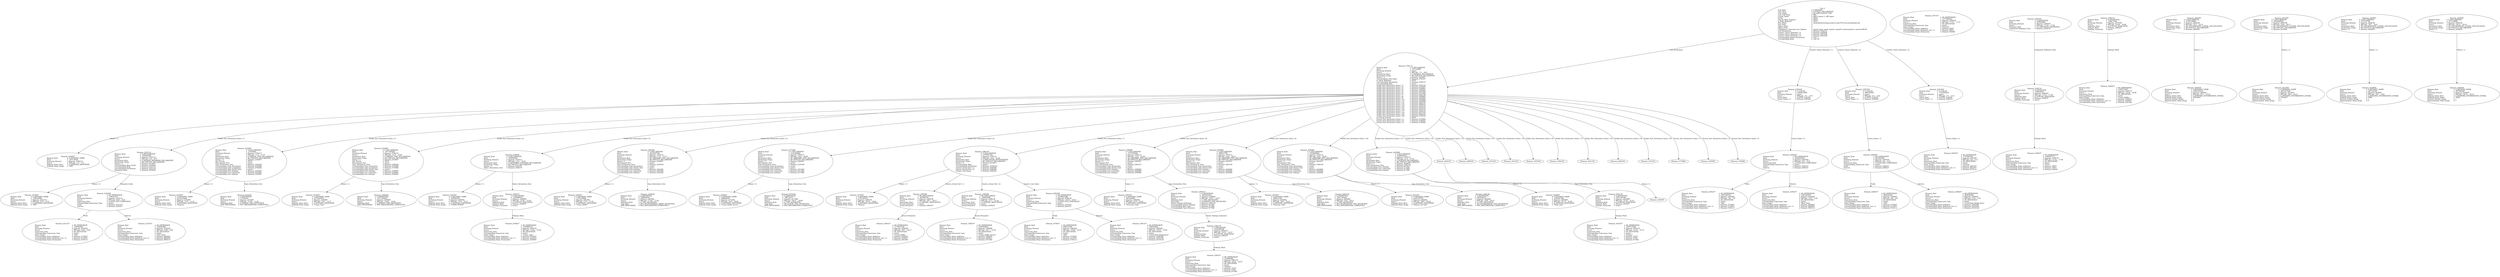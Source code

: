 digraph "/home/liao6/workspace/ada-to-cpp-FY21/rose-ast/ada/obj/mpi.adt" {
  Unit_3 -> Element_2764112
      [ label=Unit_Declaration ];
  Unit_3 -> Element_2293428
      [ label="Context_Clause_Elements ( 1)" ];
  Unit_3 -> Element_2297428
      [ label="Context_Clause_Elements ( 2)" ];
  Unit_3 -> Element_2301428
      [ label="Context_Clause_Elements ( 3)" ];
  Unit_3
      [ label=<<TABLE BORDER="0" CELLBORDER="0" CELLSPACING="0" CELLPADDING="0"> 
          <TR><TD COLSPAN="3">Unit_3</TD></TR>
          <TR><TD ALIGN="LEFT">Unit_Kind   </TD><TD> = </TD><TD ALIGN="LEFT">A_PACKAGE</TD></TR>
          <TR><TD ALIGN="LEFT">Unit_Class   </TD><TD> = </TD><TD ALIGN="LEFT">A_PUBLIC_DECLARATION</TD></TR>
          <TR><TD ALIGN="LEFT">Unit_Origin   </TD><TD> = </TD><TD ALIGN="LEFT">AN_APPLICATION_UNIT</TD></TR>
          <TR><TD ALIGN="LEFT">Unit_Full_Name    </TD><TD> = </TD><TD ALIGN="LEFT">MPI</TD></TR>
          <TR><TD ALIGN="LEFT">Unique_Name   </TD><TD> = </TD><TD ALIGN="LEFT">ASIS Context 1: MPI (spec)</TD></TR>
          <TR><TD ALIGN="LEFT">Exists  </TD><TD> = </TD><TD ALIGN="LEFT">TRUE</TD></TR>
          <TR><TD ALIGN="LEFT">Can_Be_Main_Program     </TD><TD> = </TD><TD ALIGN="LEFT">TRUE</TD></TR>
          <TR><TD ALIGN="LEFT">Is_Body_Required     </TD><TD> = </TD><TD ALIGN="LEFT">TRUE</TD></TR>
          <TR><TD ALIGN="LEFT">Text_Name   </TD><TD> = </TD><TD ALIGN="LEFT">/home/liao6/workspace/ada-to-cpp-FY21/rose-ast/ada/mpi.ads</TD></TR>
          <TR><TD ALIGN="LEFT">Text_Form   </TD><TD> = </TD><TD ALIGN="LEFT"></TD></TR>
          <TR><TD ALIGN="LEFT">Object_Name   </TD><TD> = </TD><TD ALIGN="LEFT"></TD></TR>
          <TR><TD ALIGN="LEFT">Object_Form   </TD><TD> = </TD><TD ALIGN="LEFT"></TD></TR>
          <TR><TD ALIGN="LEFT">Compilation_Command_Line_Options         </TD><TD> = </TD><TD ALIGN="LEFT">-gnatA -gnatc -gnatt -gnatws -gnatyN -mtune=generic -march=x86-64</TD></TR>
          <TR><TD ALIGN="LEFT">Unit_Declaration     </TD><TD> = </TD><TD ALIGN="LEFT">Element_2764112</TD></TR>
          <TR><TD ALIGN="LEFT">Context_Clause_Elements ( 1)        </TD><TD> = </TD><TD ALIGN="LEFT">Element_2293428</TD></TR>
          <TR><TD ALIGN="LEFT">Context_Clause_Elements ( 2)        </TD><TD> = </TD><TD ALIGN="LEFT">Element_2297428</TD></TR>
          <TR><TD ALIGN="LEFT">Context_Clause_Elements ( 3)        </TD><TD> = </TD><TD ALIGN="LEFT">Element_2301428</TD></TR>
          <TR><TD ALIGN="LEFT">Corresponding_Parent_Declaration         </TD><TD> = </TD><TD ALIGN="LEFT">Unit_1</TD></TR>
          <TR><TD ALIGN="LEFT">Corresponding_Body     </TD><TD> = </TD><TD ALIGN="LEFT">Unit_30</TD></TR>
          </TABLE>> ];
  Element_2293428 -> Element_2295265
      [ label="Clause_Name ( 1)" ];
  Element_2293428
      [ label=<<TABLE BORDER="0" CELLBORDER="0" CELLSPACING="0" CELLPADDING="0"> 
          <TR><TD COLSPAN="3">Element_2293428</TD></TR>
          <TR><TD ALIGN="LEFT">Element_Kind    </TD><TD> = </TD><TD ALIGN="LEFT">A_CLAUSE</TD></TR>
          <TR><TD ALIGN="LEFT">Hash  </TD><TD> = </TD><TD ALIGN="LEFT">-1603615999</TD></TR>
          <TR><TD ALIGN="LEFT">Enclosing_Element     </TD><TD> = </TD><TD ALIGN="LEFT">(none)</TD></TR>
          <TR><TD ALIGN="LEFT">Source  </TD><TD> = </TD><TD ALIGN="LEFT">MPI.ads - 3:1 .. 3:19</TD></TR>
          <TR><TD ALIGN="LEFT">Clause_Kind   </TD><TD> = </TD><TD ALIGN="LEFT">A_WITH_CLAUSE</TD></TR>
          <TR><TD ALIGN="LEFT">Clause_Name ( 1)     </TD><TD> = </TD><TD ALIGN="LEFT">Element_2295265</TD></TR>
          </TABLE>> ];
  Element_2295265 -> Element_2292237
      [ label=Prefix ];
  Element_2295265 -> Element_2294237
      [ label=Selector ];
  Element_2295265
      [ label=<<TABLE BORDER="0" CELLBORDER="0" CELLSPACING="0" CELLPADDING="0"> 
          <TR><TD COLSPAN="3">Element_2295265</TD></TR>
          <TR><TD ALIGN="LEFT">Element_Kind    </TD><TD> = </TD><TD ALIGN="LEFT">AN_EXPRESSION</TD></TR>
          <TR><TD ALIGN="LEFT">Hash  </TD><TD> = </TD><TD ALIGN="LEFT">-1604283263</TD></TR>
          <TR><TD ALIGN="LEFT">Enclosing_Element     </TD><TD> = </TD><TD ALIGN="LEFT">Element_2293428</TD></TR>
          <TR><TD ALIGN="LEFT">Source  </TD><TD> = </TD><TD ALIGN="LEFT">MPI.ads - 3:6 .. 3:18</TD></TR>
          <TR><TD ALIGN="LEFT">Expression_Kind    </TD><TD> = </TD><TD ALIGN="LEFT">A_SELECTED_COMPONENT</TD></TR>
          <TR><TD ALIGN="LEFT">Corresponding_Expression_Type        </TD><TD> = </TD><TD ALIGN="LEFT">(none)</TD></TR>
          <TR><TD ALIGN="LEFT">Prefix  </TD><TD> = </TD><TD ALIGN="LEFT">Element_2292237</TD></TR>
          <TR><TD ALIGN="LEFT">Selector   </TD><TD> = </TD><TD ALIGN="LEFT">Element_2294237</TD></TR>
          </TABLE>> ];
  Element_2292237
      [ label=<<TABLE BORDER="0" CELLBORDER="0" CELLSPACING="0" CELLPADDING="0"> 
          <TR><TD COLSPAN="3">Element_2292237</TD></TR>
          <TR><TD ALIGN="LEFT">Element_Kind    </TD><TD> = </TD><TD ALIGN="LEFT">AN_EXPRESSION</TD></TR>
          <TR><TD ALIGN="LEFT">Hash  </TD><TD> = </TD><TD ALIGN="LEFT">-1603349759</TD></TR>
          <TR><TD ALIGN="LEFT">Enclosing_Element     </TD><TD> = </TD><TD ALIGN="LEFT">Element_2295265</TD></TR>
          <TR><TD ALIGN="LEFT">Source  </TD><TD> = </TD><TD ALIGN="LEFT">MPI.ads - 3:6 .. 3:8</TD></TR>
          <TR><TD ALIGN="LEFT">Expression_Kind    </TD><TD> = </TD><TD ALIGN="LEFT">AN_IDENTIFIER</TD></TR>
          <TR><TD ALIGN="LEFT">Corresponding_Expression_Type        </TD><TD> = </TD><TD ALIGN="LEFT">(none)</TD></TR>
          <TR><TD ALIGN="LEFT">Name_Image   </TD><TD> = </TD><TD ALIGN="LEFT">"Ada"</TD></TR>
          <TR><TD ALIGN="LEFT">Corresponding_Name_Definition        </TD><TD> = </TD><TD ALIGN="LEFT">Element_2770057</TD></TR>
          <TR><TD ALIGN="LEFT">Corresponding_Name_Definition_List ( 1)          </TD><TD> = </TD><TD ALIGN="LEFT">Element_2770057</TD></TR>
          <TR><TD ALIGN="LEFT">Corresponding_Name_Declaration        </TD><TD> = </TD><TD ALIGN="LEFT">Element_2783112</TD></TR>
          </TABLE>> ];
  Element_2294237
      [ label=<<TABLE BORDER="0" CELLBORDER="0" CELLSPACING="0" CELLPADDING="0"> 
          <TR><TD COLSPAN="3">Element_2294237</TD></TR>
          <TR><TD ALIGN="LEFT">Element_Kind    </TD><TD> = </TD><TD ALIGN="LEFT">AN_EXPRESSION</TD></TR>
          <TR><TD ALIGN="LEFT">Hash  </TD><TD> = </TD><TD ALIGN="LEFT">-1603349247</TD></TR>
          <TR><TD ALIGN="LEFT">Enclosing_Element     </TD><TD> = </TD><TD ALIGN="LEFT">Element_2295265</TD></TR>
          <TR><TD ALIGN="LEFT">Source  </TD><TD> = </TD><TD ALIGN="LEFT">MPI.ads - 3:10 .. 3:18</TD></TR>
          <TR><TD ALIGN="LEFT">Expression_Kind    </TD><TD> = </TD><TD ALIGN="LEFT">AN_IDENTIFIER</TD></TR>
          <TR><TD ALIGN="LEFT">Corresponding_Expression_Type        </TD><TD> = </TD><TD ALIGN="LEFT">(none)</TD></TR>
          <TR><TD ALIGN="LEFT">Name_Image   </TD><TD> = </TD><TD ALIGN="LEFT">"Real_Time"</TD></TR>
          <TR><TD ALIGN="LEFT">Corresponding_Name_Definition        </TD><TD> = </TD><TD ALIGN="LEFT">Element_2804081</TD></TR>
          <TR><TD ALIGN="LEFT">Corresponding_Name_Definition_List ( 1)          </TD><TD> = </TD><TD ALIGN="LEFT">Element_2804081</TD></TR>
          <TR><TD ALIGN="LEFT">Corresponding_Name_Declaration        </TD><TD> = </TD><TD ALIGN="LEFT">Element_3993112</TD></TR>
          </TABLE>> ];
  Element_2297428 -> Element_2299265
      [ label="Clause_Name ( 1)" ];
  Element_2297428
      [ label=<<TABLE BORDER="0" CELLBORDER="0" CELLSPACING="0" CELLPADDING="0"> 
          <TR><TD COLSPAN="3">Element_2297428</TD></TR>
          <TR><TD ALIGN="LEFT">Element_Kind    </TD><TD> = </TD><TD ALIGN="LEFT">A_CLAUSE</TD></TR>
          <TR><TD ALIGN="LEFT">Hash  </TD><TD> = </TD><TD ALIGN="LEFT">-800759424</TD></TR>
          <TR><TD ALIGN="LEFT">Enclosing_Element     </TD><TD> = </TD><TD ALIGN="LEFT">(none)</TD></TR>
          <TR><TD ALIGN="LEFT">Source  </TD><TD> = </TD><TD ALIGN="LEFT">MPI.ads - 4:1 .. 4:32</TD></TR>
          <TR><TD ALIGN="LEFT">Clause_Kind   </TD><TD> = </TD><TD ALIGN="LEFT">A_WITH_CLAUSE</TD></TR>
          <TR><TD ALIGN="LEFT">Clause_Name ( 1)     </TD><TD> = </TD><TD ALIGN="LEFT">Element_2299265</TD></TR>
          </TABLE>> ];
  Element_2299265 -> Element_2296237
      [ label=Prefix ];
  Element_2299265 -> Element_2298237
      [ label=Selector ];
  Element_2299265
      [ label=<<TABLE BORDER="0" CELLBORDER="0" CELLSPACING="0" CELLPADDING="0"> 
          <TR><TD COLSPAN="3">Element_2299265</TD></TR>
          <TR><TD ALIGN="LEFT">Element_Kind    </TD><TD> = </TD><TD ALIGN="LEFT">AN_EXPRESSION</TD></TR>
          <TR><TD ALIGN="LEFT">Hash  </TD><TD> = </TD><TD ALIGN="LEFT">-801093056</TD></TR>
          <TR><TD ALIGN="LEFT">Enclosing_Element     </TD><TD> = </TD><TD ALIGN="LEFT">Element_2297428</TD></TR>
          <TR><TD ALIGN="LEFT">Source  </TD><TD> = </TD><TD ALIGN="LEFT">MPI.ads - 4:6 .. 4:31</TD></TR>
          <TR><TD ALIGN="LEFT">Expression_Kind    </TD><TD> = </TD><TD ALIGN="LEFT">A_SELECTED_COMPONENT</TD></TR>
          <TR><TD ALIGN="LEFT">Corresponding_Expression_Type        </TD><TD> = </TD><TD ALIGN="LEFT">(none)</TD></TR>
          <TR><TD ALIGN="LEFT">Prefix  </TD><TD> = </TD><TD ALIGN="LEFT">Element_2296237</TD></TR>
          <TR><TD ALIGN="LEFT">Selector   </TD><TD> = </TD><TD ALIGN="LEFT">Element_2298237</TD></TR>
          </TABLE>> ];
  Element_2296237
      [ label=<<TABLE BORDER="0" CELLBORDER="0" CELLSPACING="0" CELLPADDING="0"> 
          <TR><TD COLSPAN="3">Element_2296237</TD></TR>
          <TR><TD ALIGN="LEFT">Element_Kind    </TD><TD> = </TD><TD ALIGN="LEFT">AN_EXPRESSION</TD></TR>
          <TR><TD ALIGN="LEFT">Hash  </TD><TD> = </TD><TD ALIGN="LEFT">-800626304</TD></TR>
          <TR><TD ALIGN="LEFT">Enclosing_Element     </TD><TD> = </TD><TD ALIGN="LEFT">Element_2299265</TD></TR>
          <TR><TD ALIGN="LEFT">Source  </TD><TD> = </TD><TD ALIGN="LEFT">MPI.ads - 4:6 .. 4:8</TD></TR>
          <TR><TD ALIGN="LEFT">Expression_Kind    </TD><TD> = </TD><TD ALIGN="LEFT">AN_IDENTIFIER</TD></TR>
          <TR><TD ALIGN="LEFT">Corresponding_Expression_Type        </TD><TD> = </TD><TD ALIGN="LEFT">(none)</TD></TR>
          <TR><TD ALIGN="LEFT">Name_Image   </TD><TD> = </TD><TD ALIGN="LEFT">"Ada"</TD></TR>
          <TR><TD ALIGN="LEFT">Corresponding_Name_Definition        </TD><TD> = </TD><TD ALIGN="LEFT">Element_2770057</TD></TR>
          <TR><TD ALIGN="LEFT">Corresponding_Name_Definition_List ( 1)          </TD><TD> = </TD><TD ALIGN="LEFT">Element_2770057</TD></TR>
          <TR><TD ALIGN="LEFT">Corresponding_Name_Declaration        </TD><TD> = </TD><TD ALIGN="LEFT">Element_2783112</TD></TR>
          </TABLE>> ];
  Element_2298237
      [ label=<<TABLE BORDER="0" CELLBORDER="0" CELLSPACING="0" CELLPADDING="0"> 
          <TR><TD COLSPAN="3">Element_2298237</TD></TR>
          <TR><TD ALIGN="LEFT">Element_Kind    </TD><TD> = </TD><TD ALIGN="LEFT">AN_EXPRESSION</TD></TR>
          <TR><TD ALIGN="LEFT">Hash  </TD><TD> = </TD><TD ALIGN="LEFT">-800626048</TD></TR>
          <TR><TD ALIGN="LEFT">Enclosing_Element     </TD><TD> = </TD><TD ALIGN="LEFT">Element_2299265</TD></TR>
          <TR><TD ALIGN="LEFT">Source  </TD><TD> = </TD><TD ALIGN="LEFT">MPI.ads - 4:10 .. 4:31</TD></TR>
          <TR><TD ALIGN="LEFT">Expression_Kind    </TD><TD> = </TD><TD ALIGN="LEFT">AN_IDENTIFIER</TD></TR>
          <TR><TD ALIGN="LEFT">Corresponding_Expression_Type        </TD><TD> = </TD><TD ALIGN="LEFT">(none)</TD></TR>
          <TR><TD ALIGN="LEFT">Name_Image   </TD><TD> = </TD><TD ALIGN="LEFT">"Unchecked_Deallocation"</TD></TR>
          <TR><TD ALIGN="LEFT">Corresponding_Name_Definition        </TD><TD> = </TD><TD ALIGN="LEFT">Element_31697081</TD></TR>
          <TR><TD ALIGN="LEFT">Corresponding_Name_Definition_List ( 1)          </TD><TD> = </TD><TD ALIGN="LEFT">Element_31697081</TD></TR>
          <TR><TD ALIGN="LEFT">Corresponding_Name_Declaration        </TD><TD> = </TD><TD ALIGN="LEFT">Element_24139134</TD></TR>
          </TABLE>> ];
  Element_2301428 -> Element_2300237
      [ label="Clause_Name ( 1)" ];
  Element_2301428
      [ label=<<TABLE BORDER="0" CELLBORDER="0" CELLSPACING="0" CELLPADDING="0"> 
          <TR><TD COLSPAN="3">Element_2301428</TD></TR>
          <TR><TD ALIGN="LEFT">Element_Kind    </TD><TD> = </TD><TD ALIGN="LEFT">A_CLAUSE</TD></TR>
          <TR><TD ALIGN="LEFT">Hash  </TD><TD> = </TD><TD ALIGN="LEFT"> 1747628224</TD></TR>
          <TR><TD ALIGN="LEFT">Enclosing_Element     </TD><TD> = </TD><TD ALIGN="LEFT">(none)</TD></TR>
          <TR><TD ALIGN="LEFT">Source  </TD><TD> = </TD><TD ALIGN="LEFT">MPI.ads - 5:1 .. 5:12</TD></TR>
          <TR><TD ALIGN="LEFT">Clause_Kind   </TD><TD> = </TD><TD ALIGN="LEFT">A_WITH_CLAUSE</TD></TR>
          <TR><TD ALIGN="LEFT">Clause_Name ( 1)     </TD><TD> = </TD><TD ALIGN="LEFT">Element_2300237</TD></TR>
          </TABLE>> ];
  Element_2300237
      [ label=<<TABLE BORDER="0" CELLBORDER="0" CELLSPACING="0" CELLPADDING="0"> 
          <TR><TD COLSPAN="3">Element_2300237</TD></TR>
          <TR><TD ALIGN="LEFT">Element_Kind    </TD><TD> = </TD><TD ALIGN="LEFT">AN_EXPRESSION</TD></TR>
          <TR><TD ALIGN="LEFT">Hash  </TD><TD> = </TD><TD ALIGN="LEFT"> 1747694784</TD></TR>
          <TR><TD ALIGN="LEFT">Enclosing_Element     </TD><TD> = </TD><TD ALIGN="LEFT">Element_2301428</TD></TR>
          <TR><TD ALIGN="LEFT">Source  </TD><TD> = </TD><TD ALIGN="LEFT">MPI.ads - 5:6 .. 5:11</TD></TR>
          <TR><TD ALIGN="LEFT">Expression_Kind    </TD><TD> = </TD><TD ALIGN="LEFT">AN_IDENTIFIER</TD></TR>
          <TR><TD ALIGN="LEFT">Corresponding_Expression_Type        </TD><TD> = </TD><TD ALIGN="LEFT">(none)</TD></TR>
          <TR><TD ALIGN="LEFT">Name_Image   </TD><TD> = </TD><TD ALIGN="LEFT">"System"</TD></TR>
          <TR><TD ALIGN="LEFT">Corresponding_Name_Definition        </TD><TD> = </TD><TD ALIGN="LEFT">Element_4001057</TD></TR>
          <TR><TD ALIGN="LEFT">Corresponding_Name_Definition_List ( 1)          </TD><TD> = </TD><TD ALIGN="LEFT">Element_4001057</TD></TR>
          <TR><TD ALIGN="LEFT">Corresponding_Name_Declaration        </TD><TD> = </TD><TD ALIGN="LEFT">Element_4752112</TD></TR>
          </TABLE>> ];
  Element_2764112 -> Element_2305057
      [ label="Names ( 1)" ];
  Element_2764112 -> Element_2322116
      [ label="Visible_Part_Declarative_Items ( 1)" ];
  Element_2764112 -> Element_2332087
      [ label="Visible_Part_Declarative_Items ( 2)" ];
  Element_2764112 -> Element_2340087
      [ label="Visible_Part_Declarative_Items ( 3)" ];
  Element_2764112 -> Element_2349092
      [ label="Visible_Part_Declarative_Items ( 4)" ];
  Element_2764112 -> Element_2361082
      [ label="Visible_Part_Declarative_Items ( 5)" ];
  Element_2764112 -> Element_2371082
      [ label="Visible_Part_Declarative_Items ( 6)" ];
  Element_2764112 -> Element_2380138
      [ label="Visible_Part_Declarative_Items ( 7)" ];
  Element_2764112 -> Element_2396082
      [ label="Visible_Part_Declarative_Items ( 8)" ];
  Element_2764112 -> Element_2420082
      [ label="Visible_Part_Declarative_Items ( 9)" ];
  Element_2764112 -> Element_2444082
      [ label="Visible_Part_Declarative_Items ( 10)" ];
  Element_2764112 -> Element_2445089
      [ label="Visible_Part_Declarative_Items ( 11)" ];
  Element_2764112 -> Element_2462103
      [ label="Visible_Part_Declarative_Items ( 12)" ];
  Element_2764112 -> Element_2489103
      [ label="Visible_Part_Declarative_Items ( 13)" ];
  Element_2764112 -> Element_2516103
      [ label="Visible_Part_Declarative_Items ( 14)" ];
  Element_2764112 -> Element_2543103
      [ label="Visible_Part_Declarative_Items ( 15)" ];
  Element_2764112 -> Element_2555104
      [ label="Visible_Part_Declarative_Items ( 16)" ];
  Element_2764112 -> Element_2564103
      [ label="Visible_Part_Declarative_Items ( 17)" ];
  Element_2764112 -> Element_2631103
      [ label="Visible_Part_Declarative_Items ( 18)" ];
  Element_2764112 -> Element_2649103
      [ label="Visible_Part_Declarative_Items ( 19)" ];
  Element_2764112 -> Element_2725103
      [ label="Visible_Part_Declarative_Items ( 20)" ];
  Element_2764112 -> Element_2735082
      [ label="Private_Part_Declarative_Items ( 1)" ];
  Element_2764112 -> Element_2744091
      [ label="Private_Part_Declarative_Items ( 2)" ];
  Element_2764112 -> Element_2762082
      [ label="Private_Part_Declarative_Items ( 3)" ];
  Element_2764112
      [ label=<<TABLE BORDER="0" CELLBORDER="0" CELLSPACING="0" CELLPADDING="0"> 
          <TR><TD COLSPAN="3">Element_2764112</TD></TR>
          <TR><TD ALIGN="LEFT">Element_Kind    </TD><TD> = </TD><TD ALIGN="LEFT">A_DECLARATION</TD></TR>
          <TR><TD ALIGN="LEFT">Hash  </TD><TD> = </TD><TD ALIGN="LEFT"> 437153800</TD></TR>
          <TR><TD ALIGN="LEFT">Enclosing_Element     </TD><TD> = </TD><TD ALIGN="LEFT">(none)</TD></TR>
          <TR><TD ALIGN="LEFT">Source  </TD><TD> = </TD><TD ALIGN="LEFT">MPI.ads - 7:1 .. 92:8</TD></TR>
          <TR><TD ALIGN="LEFT">Declaration_Kind     </TD><TD> = </TD><TD ALIGN="LEFT">A_PACKAGE_DECLARATION</TD></TR>
          <TR><TD ALIGN="LEFT">Declaration_Origin     </TD><TD> = </TD><TD ALIGN="LEFT">AN_EXPLICIT_DECLARATION</TD></TR>
          <TR><TD ALIGN="LEFT">Names ( 1)   </TD><TD> = </TD><TD ALIGN="LEFT">Element_2305057</TD></TR>
          <TR><TD ALIGN="LEFT">Corresponding_End_Name      </TD><TD> = </TD><TD ALIGN="LEFT">Element_2765237</TD></TR>
          <TR><TD ALIGN="LEFT">Is_Name_Repeated     </TD><TD> = </TD><TD ALIGN="LEFT">TRUE</TD></TR>
          <TR><TD ALIGN="LEFT">Corresponding_Declaration       </TD><TD> = </TD><TD ALIGN="LEFT">Element_2764112</TD></TR>
          <TR><TD ALIGN="LEFT">Corresponding_Body     </TD><TD> = </TD><TD ALIGN="LEFT">(none)</TD></TR>
          <TR><TD ALIGN="LEFT">Visible_Part_Declarative_Items ( 1)         </TD><TD> = </TD><TD ALIGN="LEFT">Element_2322116</TD></TR>
          <TR><TD ALIGN="LEFT">Visible_Part_Declarative_Items ( 2)         </TD><TD> = </TD><TD ALIGN="LEFT">Element_2332087</TD></TR>
          <TR><TD ALIGN="LEFT">Visible_Part_Declarative_Items ( 3)         </TD><TD> = </TD><TD ALIGN="LEFT">Element_2340087</TD></TR>
          <TR><TD ALIGN="LEFT">Visible_Part_Declarative_Items ( 4)         </TD><TD> = </TD><TD ALIGN="LEFT">Element_2349092</TD></TR>
          <TR><TD ALIGN="LEFT">Visible_Part_Declarative_Items ( 5)         </TD><TD> = </TD><TD ALIGN="LEFT">Element_2361082</TD></TR>
          <TR><TD ALIGN="LEFT">Visible_Part_Declarative_Items ( 6)         </TD><TD> = </TD><TD ALIGN="LEFT">Element_2371082</TD></TR>
          <TR><TD ALIGN="LEFT">Visible_Part_Declarative_Items ( 7)         </TD><TD> = </TD><TD ALIGN="LEFT">Element_2380138</TD></TR>
          <TR><TD ALIGN="LEFT">Visible_Part_Declarative_Items ( 8)         </TD><TD> = </TD><TD ALIGN="LEFT">Element_2396082</TD></TR>
          <TR><TD ALIGN="LEFT">Visible_Part_Declarative_Items ( 9)         </TD><TD> = </TD><TD ALIGN="LEFT">Element_2420082</TD></TR>
          <TR><TD ALIGN="LEFT">Visible_Part_Declarative_Items ( 10)          </TD><TD> = </TD><TD ALIGN="LEFT">Element_2444082</TD></TR>
          <TR><TD ALIGN="LEFT">Visible_Part_Declarative_Items ( 11)          </TD><TD> = </TD><TD ALIGN="LEFT">Element_2445089</TD></TR>
          <TR><TD ALIGN="LEFT">Visible_Part_Declarative_Items ( 12)          </TD><TD> = </TD><TD ALIGN="LEFT">Element_2462103</TD></TR>
          <TR><TD ALIGN="LEFT">Visible_Part_Declarative_Items ( 13)          </TD><TD> = </TD><TD ALIGN="LEFT">Element_2489103</TD></TR>
          <TR><TD ALIGN="LEFT">Visible_Part_Declarative_Items ( 14)          </TD><TD> = </TD><TD ALIGN="LEFT">Element_2516103</TD></TR>
          <TR><TD ALIGN="LEFT">Visible_Part_Declarative_Items ( 15)          </TD><TD> = </TD><TD ALIGN="LEFT">Element_2543103</TD></TR>
          <TR><TD ALIGN="LEFT">Visible_Part_Declarative_Items ( 16)          </TD><TD> = </TD><TD ALIGN="LEFT">Element_2555104</TD></TR>
          <TR><TD ALIGN="LEFT">Visible_Part_Declarative_Items ( 17)          </TD><TD> = </TD><TD ALIGN="LEFT">Element_2564103</TD></TR>
          <TR><TD ALIGN="LEFT">Visible_Part_Declarative_Items ( 18)          </TD><TD> = </TD><TD ALIGN="LEFT">Element_2631103</TD></TR>
          <TR><TD ALIGN="LEFT">Visible_Part_Declarative_Items ( 19)          </TD><TD> = </TD><TD ALIGN="LEFT">Element_2649103</TD></TR>
          <TR><TD ALIGN="LEFT">Visible_Part_Declarative_Items ( 20)          </TD><TD> = </TD><TD ALIGN="LEFT">Element_2725103</TD></TR>
          <TR><TD ALIGN="LEFT">Is_Private_Present     </TD><TD> = </TD><TD ALIGN="LEFT">TRUE</TD></TR>
          <TR><TD ALIGN="LEFT">Private_Part_Declarative_Items ( 1)         </TD><TD> = </TD><TD ALIGN="LEFT">Element_2735082</TD></TR>
          <TR><TD ALIGN="LEFT">Private_Part_Declarative_Items ( 2)         </TD><TD> = </TD><TD ALIGN="LEFT">Element_2744091</TD></TR>
          <TR><TD ALIGN="LEFT">Private_Part_Declarative_Items ( 3)         </TD><TD> = </TD><TD ALIGN="LEFT">Element_2762082</TD></TR>
          </TABLE>> ];
  Element_2305057
      [ label=<<TABLE BORDER="0" CELLBORDER="0" CELLSPACING="0" CELLPADDING="0"> 
          <TR><TD COLSPAN="3">Element_2305057</TD></TR>
          <TR><TD ALIGN="LEFT">Element_Kind    </TD><TD> = </TD><TD ALIGN="LEFT">A_DEFINING_NAME</TD></TR>
          <TR><TD ALIGN="LEFT">Hash  </TD><TD> = </TD><TD ALIGN="LEFT"> 437139784</TD></TR>
          <TR><TD ALIGN="LEFT">Enclosing_Element     </TD><TD> = </TD><TD ALIGN="LEFT">Element_2764112</TD></TR>
          <TR><TD ALIGN="LEFT">Source  </TD><TD> = </TD><TD ALIGN="LEFT">MPI.ads - 7:9 .. 7:11</TD></TR>
          <TR><TD ALIGN="LEFT">Defining_Name_Kind     </TD><TD> = </TD><TD ALIGN="LEFT">A_DEFINING_IDENTIFIER</TD></TR>
          <TR><TD ALIGN="LEFT">Defining_Name_Image     </TD><TD> = </TD><TD ALIGN="LEFT">"MPI"</TD></TR>
          </TABLE>> ];
  Element_2322116 -> Element_2314057
      [ label="Names ( 1)" ];
  Element_2322116 -> Element_2324265
      [ label=Renamed_Entity ];
  Element_2322116
      [ label=<<TABLE BORDER="0" CELLBORDER="0" CELLSPACING="0" CELLPADDING="0"> 
          <TR><TD COLSPAN="3">Element_2322116</TD></TR>
          <TR><TD ALIGN="LEFT">Element_Kind    </TD><TD> = </TD><TD ALIGN="LEFT">A_DECLARATION</TD></TR>
          <TR><TD ALIGN="LEFT">Hash  </TD><TD> = </TD><TD ALIGN="LEFT"> 109354248</TD></TR>
          <TR><TD ALIGN="LEFT">Enclosing_Element     </TD><TD> = </TD><TD ALIGN="LEFT">Element_2764112</TD></TR>
          <TR><TD ALIGN="LEFT">Source  </TD><TD> = </TD><TD ALIGN="LEFT">MPI.ads - 9:4 .. 9:37</TD></TR>
          <TR><TD ALIGN="LEFT">Declaration_Kind     </TD><TD> = </TD><TD ALIGN="LEFT">A_PACKAGE_RENAMING_DECLARATION</TD></TR>
          <TR><TD ALIGN="LEFT">Declaration_Origin     </TD><TD> = </TD><TD ALIGN="LEFT">AN_EXPLICIT_DECLARATION</TD></TR>
          <TR><TD ALIGN="LEFT">Names ( 1)   </TD><TD> = </TD><TD ALIGN="LEFT">Element_2314057</TD></TR>
          <TR><TD ALIGN="LEFT">Corresponding_Base_Entity       </TD><TD> = </TD><TD ALIGN="LEFT">Element_2324265</TD></TR>
          <TR><TD ALIGN="LEFT">Corresponding_Body     </TD><TD> = </TD><TD ALIGN="LEFT">Element_2322116</TD></TR>
          <TR><TD ALIGN="LEFT">Corresponding_Declaration       </TD><TD> = </TD><TD ALIGN="LEFT">Element_2322116</TD></TR>
          <TR><TD ALIGN="LEFT">Renamed_Entity    </TD><TD> = </TD><TD ALIGN="LEFT">Element_2324265</TD></TR>
          </TABLE>> ];
  Element_2314057
      [ label=<<TABLE BORDER="0" CELLBORDER="0" CELLSPACING="0" CELLPADDING="0"> 
          <TR><TD COLSPAN="3">Element_2314057</TD></TR>
          <TR><TD ALIGN="LEFT">Element_Kind    </TD><TD> = </TD><TD ALIGN="LEFT">A_DEFINING_NAME</TD></TR>
          <TR><TD ALIGN="LEFT">Hash  </TD><TD> = </TD><TD ALIGN="LEFT"> 109350488</TD></TR>
          <TR><TD ALIGN="LEFT">Enclosing_Element     </TD><TD> = </TD><TD ALIGN="LEFT">Element_2322116</TD></TR>
          <TR><TD ALIGN="LEFT">Source  </TD><TD> = </TD><TD ALIGN="LEFT">MPI.ads - 9:12 .. 9:14</TD></TR>
          <TR><TD ALIGN="LEFT">Defining_Name_Kind     </TD><TD> = </TD><TD ALIGN="LEFT">A_DEFINING_IDENTIFIER</TD></TR>
          <TR><TD ALIGN="LEFT">Defining_Name_Image     </TD><TD> = </TD><TD ALIGN="LEFT">"ART"</TD></TR>
          </TABLE>> ];
  Element_2324265 -> Element_2321237
      [ label=Prefix ];
  Element_2324265 -> Element_2323237
      [ label=Selector ];
  Element_2324265
      [ label=<<TABLE BORDER="0" CELLBORDER="0" CELLSPACING="0" CELLPADDING="0"> 
          <TR><TD COLSPAN="3">Element_2324265</TD></TR>
          <TR><TD ALIGN="LEFT">Element_Kind    </TD><TD> = </TD><TD ALIGN="LEFT">AN_EXPRESSION</TD></TR>
          <TR><TD ALIGN="LEFT">Hash  </TD><TD> = </TD><TD ALIGN="LEFT"> 109347414</TD></TR>
          <TR><TD ALIGN="LEFT">Enclosing_Element     </TD><TD> = </TD><TD ALIGN="LEFT">Element_2322116</TD></TR>
          <TR><TD ALIGN="LEFT">Source  </TD><TD> = </TD><TD ALIGN="LEFT">MPI.ads - 9:24 .. 9:36</TD></TR>
          <TR><TD ALIGN="LEFT">Expression_Kind    </TD><TD> = </TD><TD ALIGN="LEFT">A_SELECTED_COMPONENT</TD></TR>
          <TR><TD ALIGN="LEFT">Corresponding_Expression_Type        </TD><TD> = </TD><TD ALIGN="LEFT">(none)</TD></TR>
          <TR><TD ALIGN="LEFT">Prefix  </TD><TD> = </TD><TD ALIGN="LEFT">Element_2321237</TD></TR>
          <TR><TD ALIGN="LEFT">Selector   </TD><TD> = </TD><TD ALIGN="LEFT">Element_2323237</TD></TR>
          </TABLE>> ];
  Element_2321237
      [ label=<<TABLE BORDER="0" CELLBORDER="0" CELLSPACING="0" CELLPADDING="0"> 
          <TR><TD COLSPAN="3">Element_2321237</TD></TR>
          <TR><TD ALIGN="LEFT">Element_Kind    </TD><TD> = </TD><TD ALIGN="LEFT">AN_EXPRESSION</TD></TR>
          <TR><TD ALIGN="LEFT">Hash  </TD><TD> = </TD><TD ALIGN="LEFT"> 109362000</TD></TR>
          <TR><TD ALIGN="LEFT">Enclosing_Element     </TD><TD> = </TD><TD ALIGN="LEFT">Element_2324265</TD></TR>
          <TR><TD ALIGN="LEFT">Source  </TD><TD> = </TD><TD ALIGN="LEFT">MPI.ads - 9:24 .. 9:26</TD></TR>
          <TR><TD ALIGN="LEFT">Expression_Kind    </TD><TD> = </TD><TD ALIGN="LEFT">AN_IDENTIFIER</TD></TR>
          <TR><TD ALIGN="LEFT">Corresponding_Expression_Type        </TD><TD> = </TD><TD ALIGN="LEFT">(none)</TD></TR>
          <TR><TD ALIGN="LEFT">Name_Image   </TD><TD> = </TD><TD ALIGN="LEFT">"Ada"</TD></TR>
          <TR><TD ALIGN="LEFT">Corresponding_Name_Definition        </TD><TD> = </TD><TD ALIGN="LEFT">Element_2770057</TD></TR>
          <TR><TD ALIGN="LEFT">Corresponding_Name_Definition_List ( 1)          </TD><TD> = </TD><TD ALIGN="LEFT">Element_2770057</TD></TR>
          <TR><TD ALIGN="LEFT">Corresponding_Name_Declaration        </TD><TD> = </TD><TD ALIGN="LEFT">Element_2783112</TD></TR>
          </TABLE>> ];
  Element_2323237
      [ label=<<TABLE BORDER="0" CELLBORDER="0" CELLSPACING="0" CELLPADDING="0"> 
          <TR><TD COLSPAN="3">Element_2323237</TD></TR>
          <TR><TD ALIGN="LEFT">Element_Kind    </TD><TD> = </TD><TD ALIGN="LEFT">AN_EXPRESSION</TD></TR>
          <TR><TD ALIGN="LEFT">Hash  </TD><TD> = </TD><TD ALIGN="LEFT"> 109362008</TD></TR>
          <TR><TD ALIGN="LEFT">Enclosing_Element     </TD><TD> = </TD><TD ALIGN="LEFT">Element_2324265</TD></TR>
          <TR><TD ALIGN="LEFT">Source  </TD><TD> = </TD><TD ALIGN="LEFT">MPI.ads - 9:28 .. 9:36</TD></TR>
          <TR><TD ALIGN="LEFT">Expression_Kind    </TD><TD> = </TD><TD ALIGN="LEFT">AN_IDENTIFIER</TD></TR>
          <TR><TD ALIGN="LEFT">Corresponding_Expression_Type        </TD><TD> = </TD><TD ALIGN="LEFT">(none)</TD></TR>
          <TR><TD ALIGN="LEFT">Name_Image   </TD><TD> = </TD><TD ALIGN="LEFT">"Real_Time"</TD></TR>
          <TR><TD ALIGN="LEFT">Corresponding_Name_Definition        </TD><TD> = </TD><TD ALIGN="LEFT">Element_2804081</TD></TR>
          <TR><TD ALIGN="LEFT">Corresponding_Name_Definition_List ( 1)          </TD><TD> = </TD><TD ALIGN="LEFT">Element_2804081</TD></TR>
          <TR><TD ALIGN="LEFT">Corresponding_Name_Declaration        </TD><TD> = </TD><TD ALIGN="LEFT">Element_3993112</TD></TR>
          </TABLE>> ];
  Element_2332087 -> Element_2325057
      [ label="Names ( 1)" ];
  Element_2332087 -> Element_2332204
      [ label=Type_Declaration_View ];
  Element_2332087
      [ label=<<TABLE BORDER="0" CELLBORDER="0" CELLSPACING="0" CELLPADDING="0"> 
          <TR><TD COLSPAN="3">Element_2332087</TD></TR>
          <TR><TD ALIGN="LEFT">Element_Kind    </TD><TD> = </TD><TD ALIGN="LEFT">A_DECLARATION</TD></TR>
          <TR><TD ALIGN="LEFT">Hash  </TD><TD> = </TD><TD ALIGN="LEFT"> 27354482</TD></TR>
          <TR><TD ALIGN="LEFT">Enclosing_Element     </TD><TD> = </TD><TD ALIGN="LEFT">Element_2764112</TD></TR>
          <TR><TD ALIGN="LEFT">Source  </TD><TD> = </TD><TD ALIGN="LEFT">MPI.ads - 11:4 .. 11:27</TD></TR>
          <TR><TD ALIGN="LEFT">Declaration_Kind     </TD><TD> = </TD><TD ALIGN="LEFT">A_PRIVATE_TYPE_DECLARATION</TD></TR>
          <TR><TD ALIGN="LEFT">Declaration_Origin     </TD><TD> = </TD><TD ALIGN="LEFT">AN_EXPLICIT_DECLARATION</TD></TR>
          <TR><TD ALIGN="LEFT">Names ( 1)   </TD><TD> = </TD><TD ALIGN="LEFT">Element_2325057</TD></TR>
          <TR><TD ALIGN="LEFT">Has_Private   </TD><TD> = </TD><TD ALIGN="LEFT">TRUE</TD></TR>
          <TR><TD ALIGN="LEFT">Discriminant_Part     </TD><TD> = </TD><TD ALIGN="LEFT">(none)</TD></TR>
          <TR><TD ALIGN="LEFT">Type_Declaration_View      </TD><TD> = </TD><TD ALIGN="LEFT">Element_2332204</TD></TR>
          <TR><TD ALIGN="LEFT">Corresponding_Type_Declaration        </TD><TD> = </TD><TD ALIGN="LEFT">Element_2762082</TD></TR>
          <TR><TD ALIGN="LEFT">Corresponding_Type_Completion        </TD><TD> = </TD><TD ALIGN="LEFT">Element_2762082</TD></TR>
          <TR><TD ALIGN="LEFT">Corresponding_Type_Partial_View        </TD><TD> = </TD><TD ALIGN="LEFT">(none)</TD></TR>
          <TR><TD ALIGN="LEFT">Corresponding_First_Subtype       </TD><TD> = </TD><TD ALIGN="LEFT">Element_2332087</TD></TR>
          <TR><TD ALIGN="LEFT">Corresponding_Last_Constraint        </TD><TD> = </TD><TD ALIGN="LEFT">Element_2332087</TD></TR>
          <TR><TD ALIGN="LEFT">Corresponding_Last_Subtype       </TD><TD> = </TD><TD ALIGN="LEFT">Element_2332087</TD></TR>
          </TABLE>> ];
  Element_2325057
      [ label=<<TABLE BORDER="0" CELLBORDER="0" CELLSPACING="0" CELLPADDING="0"> 
          <TR><TD COLSPAN="3">Element_2325057</TD></TR>
          <TR><TD ALIGN="LEFT">Element_Kind    </TD><TD> = </TD><TD ALIGN="LEFT">A_DEFINING_NAME</TD></TR>
          <TR><TD ALIGN="LEFT">Hash  </TD><TD> = </TD><TD ALIGN="LEFT">-2120129644</TD></TR>
          <TR><TD ALIGN="LEFT">Enclosing_Element     </TD><TD> = </TD><TD ALIGN="LEFT">Element_2332087</TD></TR>
          <TR><TD ALIGN="LEFT">Source  </TD><TD> = </TD><TD ALIGN="LEFT">MPI.ads - 11:9 .. 11:15</TD></TR>
          <TR><TD ALIGN="LEFT">Defining_Name_Kind     </TD><TD> = </TD><TD ALIGN="LEFT">A_DEFINING_IDENTIFIER</TD></TR>
          <TR><TD ALIGN="LEFT">Defining_Name_Image     </TD><TD> = </TD><TD ALIGN="LEFT">"Request"</TD></TR>
          </TABLE>> ];
  Element_2332204
      [ label=<<TABLE BORDER="0" CELLBORDER="0" CELLSPACING="0" CELLPADDING="0"> 
          <TR><TD COLSPAN="3">Element_2332204</TD></TR>
          <TR><TD ALIGN="LEFT">Element_Kind    </TD><TD> = </TD><TD ALIGN="LEFT">A_DEFINITION</TD></TR>
          <TR><TD ALIGN="LEFT">Hash  </TD><TD> = </TD><TD ALIGN="LEFT"> 27356354</TD></TR>
          <TR><TD ALIGN="LEFT">Enclosing_Element     </TD><TD> = </TD><TD ALIGN="LEFT">Element_2332087</TD></TR>
          <TR><TD ALIGN="LEFT">Source  </TD><TD> = </TD><TD ALIGN="LEFT">MPI.ads - 11:20 .. 11:26</TD></TR>
          <TR><TD ALIGN="LEFT">Definition_Kind    </TD><TD> = </TD><TD ALIGN="LEFT">A_PRIVATE_TYPE_DEFINITION</TD></TR>
          <TR><TD ALIGN="LEFT">ASIS_PROCESSING    </TD><TD> = </TD><TD ALIGN="LEFT">NOT_IMPLEMENTED_COMPLETELY</TD></TR>
          </TABLE>> ];
  Element_2340087 -> Element_2333057
      [ label="Names ( 1)" ];
  Element_2340087 -> Element_2340204
      [ label=Type_Declaration_View ];
  Element_2340087
      [ label=<<TABLE BORDER="0" CELLBORDER="0" CELLSPACING="0" CELLPADDING="0"> 
          <TR><TD COLSPAN="3">Element_2340087</TD></TR>
          <TR><TD ALIGN="LEFT">Element_Kind    </TD><TD> = </TD><TD ALIGN="LEFT">A_DECLARATION</TD></TR>
          <TR><TD ALIGN="LEFT">Hash  </TD><TD> = </TD><TD ALIGN="LEFT"> 1077164206</TD></TR>
          <TR><TD ALIGN="LEFT">Enclosing_Element     </TD><TD> = </TD><TD ALIGN="LEFT">Element_2764112</TD></TR>
          <TR><TD ALIGN="LEFT">Source  </TD><TD> = </TD><TD ALIGN="LEFT">MPI.ads - 14:4 .. 14:29</TD></TR>
          <TR><TD ALIGN="LEFT">Declaration_Kind     </TD><TD> = </TD><TD ALIGN="LEFT">A_PRIVATE_TYPE_DECLARATION</TD></TR>
          <TR><TD ALIGN="LEFT">Declaration_Origin     </TD><TD> = </TD><TD ALIGN="LEFT">AN_EXPLICIT_DECLARATION</TD></TR>
          <TR><TD ALIGN="LEFT">Names ( 1)   </TD><TD> = </TD><TD ALIGN="LEFT">Element_2333057</TD></TR>
          <TR><TD ALIGN="LEFT">Has_Private   </TD><TD> = </TD><TD ALIGN="LEFT">TRUE</TD></TR>
          <TR><TD ALIGN="LEFT">Discriminant_Part     </TD><TD> = </TD><TD ALIGN="LEFT">(none)</TD></TR>
          <TR><TD ALIGN="LEFT">Type_Declaration_View      </TD><TD> = </TD><TD ALIGN="LEFT">Element_2340204</TD></TR>
          <TR><TD ALIGN="LEFT">Corresponding_Type_Declaration        </TD><TD> = </TD><TD ALIGN="LEFT">Element_2735082</TD></TR>
          <TR><TD ALIGN="LEFT">Corresponding_Type_Completion        </TD><TD> = </TD><TD ALIGN="LEFT">Element_2735082</TD></TR>
          <TR><TD ALIGN="LEFT">Corresponding_Type_Partial_View        </TD><TD> = </TD><TD ALIGN="LEFT">(none)</TD></TR>
          <TR><TD ALIGN="LEFT">Corresponding_First_Subtype       </TD><TD> = </TD><TD ALIGN="LEFT">Element_2340087</TD></TR>
          <TR><TD ALIGN="LEFT">Corresponding_Last_Constraint        </TD><TD> = </TD><TD ALIGN="LEFT">Element_2340087</TD></TR>
          <TR><TD ALIGN="LEFT">Corresponding_Last_Subtype       </TD><TD> = </TD><TD ALIGN="LEFT">Element_2340087</TD></TR>
          </TABLE>> ];
  Element_2333057
      [ label=<<TABLE BORDER="0" CELLBORDER="0" CELLSPACING="0" CELLPADDING="0"> 
          <TR><TD COLSPAN="3">Element_2333057</TD></TR>
          <TR><TD ALIGN="LEFT">Element_Kind    </TD><TD> = </TD><TD ALIGN="LEFT">A_DEFINING_NAME</TD></TR>
          <TR><TD ALIGN="LEFT">Hash  </TD><TD> = </TD><TD ALIGN="LEFT">-1875625870</TD></TR>
          <TR><TD ALIGN="LEFT">Enclosing_Element     </TD><TD> = </TD><TD ALIGN="LEFT">Element_2340087</TD></TR>
          <TR><TD ALIGN="LEFT">Source  </TD><TD> = </TD><TD ALIGN="LEFT">MPI.ads - 14:9 .. 14:17</TD></TR>
          <TR><TD ALIGN="LEFT">Defining_Name_Kind     </TD><TD> = </TD><TD ALIGN="LEFT">A_DEFINING_IDENTIFIER</TD></TR>
          <TR><TD ALIGN="LEFT">Defining_Name_Image     </TD><TD> = </TD><TD ALIGN="LEFT">"Comm_Type"</TD></TR>
          </TABLE>> ];
  Element_2340204
      [ label=<<TABLE BORDER="0" CELLBORDER="0" CELLSPACING="0" CELLPADDING="0"> 
          <TR><TD COLSPAN="3">Element_2340204</TD></TR>
          <TR><TD ALIGN="LEFT">Element_Kind    </TD><TD> = </TD><TD ALIGN="LEFT">A_DEFINITION</TD></TR>
          <TR><TD ALIGN="LEFT">Hash  </TD><TD> = </TD><TD ALIGN="LEFT"> 1077164440</TD></TR>
          <TR><TD ALIGN="LEFT">Enclosing_Element     </TD><TD> = </TD><TD ALIGN="LEFT">Element_2340087</TD></TR>
          <TR><TD ALIGN="LEFT">Source  </TD><TD> = </TD><TD ALIGN="LEFT">MPI.ads - 14:22 .. 14:28</TD></TR>
          <TR><TD ALIGN="LEFT">Definition_Kind    </TD><TD> = </TD><TD ALIGN="LEFT">A_PRIVATE_TYPE_DEFINITION</TD></TR>
          <TR><TD ALIGN="LEFT">ASIS_PROCESSING    </TD><TD> = </TD><TD ALIGN="LEFT">NOT_IMPLEMENTED_COMPLETELY</TD></TR>
          </TABLE>> ];
  Element_2349092 -> Element_2341057
      [ label="Names ( 1)" ];
  Element_2349092 -> Element_2348176
      [ label=Object_Declaration_View ];
  Element_2349092
      [ label=<<TABLE BORDER="0" CELLBORDER="0" CELLSPACING="0" CELLPADDING="0"> 
          <TR><TD COLSPAN="3">Element_2349092</TD></TR>
          <TR><TD ALIGN="LEFT">Element_Kind    </TD><TD> = </TD><TD ALIGN="LEFT">A_DECLARATION</TD></TR>
          <TR><TD ALIGN="LEFT">Hash  </TD><TD> = </TD><TD ALIGN="LEFT"> 538582620</TD></TR>
          <TR><TD ALIGN="LEFT">Enclosing_Element     </TD><TD> = </TD><TD ALIGN="LEFT">Element_2764112</TD></TR>
          <TR><TD ALIGN="LEFT">Source  </TD><TD> = </TD><TD ALIGN="LEFT">MPI.ads - 15:4 .. 15:35</TD></TR>
          <TR><TD ALIGN="LEFT">Declaration_Kind     </TD><TD> = </TD><TD ALIGN="LEFT">A_DEFERRED_CONSTANT_DECLARATION</TD></TR>
          <TR><TD ALIGN="LEFT">Declaration_Origin     </TD><TD> = </TD><TD ALIGN="LEFT">AN_EXPLICIT_DECLARATION</TD></TR>
          <TR><TD ALIGN="LEFT">Names ( 1)   </TD><TD> = </TD><TD ALIGN="LEFT">Element_2341057</TD></TR>
          <TR><TD ALIGN="LEFT">Object_Declaration_View      </TD><TD> = </TD><TD ALIGN="LEFT">Element_2348176</TD></TR>
          </TABLE>> ];
  Element_2341057
      [ label=<<TABLE BORDER="0" CELLBORDER="0" CELLSPACING="0" CELLPADDING="0"> 
          <TR><TD COLSPAN="3">Element_2341057</TD></TR>
          <TR><TD ALIGN="LEFT">Element_Kind    </TD><TD> = </TD><TD ALIGN="LEFT">A_DEFINING_NAME</TD></TR>
          <TR><TD ALIGN="LEFT">Hash  </TD><TD> = </TD><TD ALIGN="LEFT"> 538582585</TD></TR>
          <TR><TD ALIGN="LEFT">Enclosing_Element     </TD><TD> = </TD><TD ALIGN="LEFT">Element_2349092</TD></TR>
          <TR><TD ALIGN="LEFT">Source  </TD><TD> = </TD><TD ALIGN="LEFT">MPI.ads - 15:4 .. 15:13</TD></TR>
          <TR><TD ALIGN="LEFT">Defining_Name_Kind     </TD><TD> = </TD><TD ALIGN="LEFT">A_DEFINING_IDENTIFIER</TD></TR>
          <TR><TD ALIGN="LEFT">Defining_Name_Image     </TD><TD> = </TD><TD ALIGN="LEFT">"COMM_WORLD"</TD></TR>
          </TABLE>> ];
  Element_2348176 -> Element_2348237
      [ label=Subtype_Mark ];
  Element_2348176
      [ label=<<TABLE BORDER="0" CELLBORDER="0" CELLSPACING="0" CELLPADDING="0"> 
          <TR><TD COLSPAN="3">Element_2348176</TD></TR>
          <TR><TD ALIGN="LEFT">Element_Kind    </TD><TD> = </TD><TD ALIGN="LEFT">A_DEFINITION</TD></TR>
          <TR><TD ALIGN="LEFT">Hash  </TD><TD> = </TD><TD ALIGN="LEFT"> 1343889072</TD></TR>
          <TR><TD ALIGN="LEFT">Enclosing_Element     </TD><TD> = </TD><TD ALIGN="LEFT">Element_2349092</TD></TR>
          <TR><TD ALIGN="LEFT">Source  </TD><TD> = </TD><TD ALIGN="LEFT">MPI.ads - 15:26 .. 15:34</TD></TR>
          <TR><TD ALIGN="LEFT">Definition_Kind    </TD><TD> = </TD><TD ALIGN="LEFT">A_SUBTYPE_INDICATION</TD></TR>
          <TR><TD ALIGN="LEFT">Subtype_Mark    </TD><TD> = </TD><TD ALIGN="LEFT">Element_2348237</TD></TR>
          <TR><TD ALIGN="LEFT">Subtype_Constraint     </TD><TD> = </TD><TD ALIGN="LEFT">(none)</TD></TR>
          </TABLE>> ];
  Element_2348237
      [ label=<<TABLE BORDER="0" CELLBORDER="0" CELLSPACING="0" CELLPADDING="0"> 
          <TR><TD COLSPAN="3">Element_2348237</TD></TR>
          <TR><TD ALIGN="LEFT">Element_Kind    </TD><TD> = </TD><TD ALIGN="LEFT">AN_EXPRESSION</TD></TR>
          <TR><TD ALIGN="LEFT">Hash  </TD><TD> = </TD><TD ALIGN="LEFT"> 1343889133</TD></TR>
          <TR><TD ALIGN="LEFT">Enclosing_Element     </TD><TD> = </TD><TD ALIGN="LEFT">Element_2348176</TD></TR>
          <TR><TD ALIGN="LEFT">Source  </TD><TD> = </TD><TD ALIGN="LEFT">MPI.ads - 15:26 .. 15:34</TD></TR>
          <TR><TD ALIGN="LEFT">Expression_Kind    </TD><TD> = </TD><TD ALIGN="LEFT">AN_IDENTIFIER</TD></TR>
          <TR><TD ALIGN="LEFT">Corresponding_Expression_Type        </TD><TD> = </TD><TD ALIGN="LEFT">(none)</TD></TR>
          <TR><TD ALIGN="LEFT">Name_Image   </TD><TD> = </TD><TD ALIGN="LEFT">"Comm_Type"</TD></TR>
          <TR><TD ALIGN="LEFT">Corresponding_Name_Definition        </TD><TD> = </TD><TD ALIGN="LEFT">Element_2333057</TD></TR>
          <TR><TD ALIGN="LEFT">Corresponding_Name_Definition_List ( 1)          </TD><TD> = </TD><TD ALIGN="LEFT">Element_2333057</TD></TR>
          <TR><TD ALIGN="LEFT">Corresponding_Name_Declaration        </TD><TD> = </TD><TD ALIGN="LEFT">Element_2340087</TD></TR>
          </TABLE>> ];
  Element_2361082 -> Element_2350057
      [ label="Names ( 1)" ];
  Element_2361082 -> Element_2358160
      [ label=Type_Declaration_View ];
  Element_2361082
      [ label=<<TABLE BORDER="0" CELLBORDER="0" CELLSPACING="0" CELLPADDING="0"> 
          <TR><TD COLSPAN="3">Element_2361082</TD></TR>
          <TR><TD ALIGN="LEFT">Element_Kind    </TD><TD> = </TD><TD ALIGN="LEFT">A_DECLARATION</TD></TR>
          <TR><TD ALIGN="LEFT">Hash  </TD><TD> = </TD><TD ALIGN="LEFT">-2012837740</TD></TR>
          <TR><TD ALIGN="LEFT">Enclosing_Element     </TD><TD> = </TD><TD ALIGN="LEFT">Element_2764112</TD></TR>
          <TR><TD ALIGN="LEFT">Source  </TD><TD> = </TD><TD ALIGN="LEFT">MPI.ads - 17:4 .. 17:57</TD></TR>
          <TR><TD ALIGN="LEFT">Declaration_Kind     </TD><TD> = </TD><TD ALIGN="LEFT">AN_ORDINARY_TYPE_DECLARATION</TD></TR>
          <TR><TD ALIGN="LEFT">Declaration_Origin     </TD><TD> = </TD><TD ALIGN="LEFT">AN_EXPLICIT_DECLARATION</TD></TR>
          <TR><TD ALIGN="LEFT">Names ( 1)   </TD><TD> = </TD><TD ALIGN="LEFT">Element_2350057</TD></TR>
          <TR><TD ALIGN="LEFT">Discriminant_Part     </TD><TD> = </TD><TD ALIGN="LEFT">(none)</TD></TR>
          <TR><TD ALIGN="LEFT">Type_Declaration_View      </TD><TD> = </TD><TD ALIGN="LEFT">Element_2358160</TD></TR>
          <TR><TD ALIGN="LEFT">Corresponding_Type_Declaration        </TD><TD> = </TD><TD ALIGN="LEFT">(none)</TD></TR>
          <TR><TD ALIGN="LEFT">Corresponding_Type_Partial_View        </TD><TD> = </TD><TD ALIGN="LEFT">(none)</TD></TR>
          <TR><TD ALIGN="LEFT">Corresponding_First_Subtype       </TD><TD> = </TD><TD ALIGN="LEFT">Element_2361082</TD></TR>
          <TR><TD ALIGN="LEFT">Corresponding_Last_Constraint        </TD><TD> = </TD><TD ALIGN="LEFT">Element_2361082</TD></TR>
          <TR><TD ALIGN="LEFT">Corresponding_Last_Subtype       </TD><TD> = </TD><TD ALIGN="LEFT">Element_2361082</TD></TR>
          </TABLE>> ];
  Element_2350057
      [ label=<<TABLE BORDER="0" CELLBORDER="0" CELLSPACING="0" CELLPADDING="0"> 
          <TR><TD COLSPAN="3">Element_2350057</TD></TR>
          <TR><TD ALIGN="LEFT">Element_Kind    </TD><TD> = </TD><TD ALIGN="LEFT">A_DEFINING_NAME</TD></TR>
          <TR><TD ALIGN="LEFT">Hash  </TD><TD> = </TD><TD ALIGN="LEFT"> 1376159886</TD></TR>
          <TR><TD ALIGN="LEFT">Enclosing_Element     </TD><TD> = </TD><TD ALIGN="LEFT">Element_2361082</TD></TR>
          <TR><TD ALIGN="LEFT">Source  </TD><TD> = </TD><TD ALIGN="LEFT">MPI.ads - 17:9 .. 17:19</TD></TR>
          <TR><TD ALIGN="LEFT">Defining_Name_Kind     </TD><TD> = </TD><TD ALIGN="LEFT">A_DEFINING_IDENTIFIER</TD></TR>
          <TR><TD ALIGN="LEFT">Defining_Name_Image     </TD><TD> = </TD><TD ALIGN="LEFT">"Comm_Buffer"</TD></TR>
          </TABLE>> ];
  Element_2358160
      [ label=<<TABLE BORDER="0" CELLBORDER="0" CELLSPACING="0" CELLPADDING="0"> 
          <TR><TD COLSPAN="3">Element_2358160</TD></TR>
          <TR><TD ALIGN="LEFT">Element_Kind    </TD><TD> = </TD><TD ALIGN="LEFT">A_DEFINITION</TD></TR>
          <TR><TD ALIGN="LEFT">Hash  </TD><TD> = </TD><TD ALIGN="LEFT"> 268863656</TD></TR>
          <TR><TD ALIGN="LEFT">Enclosing_Element     </TD><TD> = </TD><TD ALIGN="LEFT">Element_2361082</TD></TR>
          <TR><TD ALIGN="LEFT">Source  </TD><TD> = </TD><TD ALIGN="LEFT">MPI.ads - 17:24 .. 17:56</TD></TR>
          <TR><TD ALIGN="LEFT">Definition_Kind    </TD><TD> = </TD><TD ALIGN="LEFT">A_TYPE_DEFINITION</TD></TR>
          <TR><TD ALIGN="LEFT">Type_Kind   </TD><TD> = </TD><TD ALIGN="LEFT">AN_UNCONSTRAINED_ARRAY_DEFINITION</TD></TR>
          <TR><TD ALIGN="LEFT">ASIS_PROCESSING    </TD><TD> = </TD><TD ALIGN="LEFT">NOT_IMPLEMENTED_COMPLETELY</TD></TR>
          </TABLE>> ];
  Element_2357237
      [ label=<<TABLE BORDER="0" CELLBORDER="0" CELLSPACING="0" CELLPADDING="0"> 
          <TR><TD COLSPAN="3">Element_2357237</TD></TR>
          <TR><TD ALIGN="LEFT">Element_Kind    </TD><TD> = </TD><TD ALIGN="LEFT">AN_EXPRESSION</TD></TR>
          <TR><TD ALIGN="LEFT">Hash  </TD><TD> = </TD><TD ALIGN="LEFT"> 1577486523</TD></TR>
          <TR><TD ALIGN="LEFT">Enclosing_Element     </TD><TD> = </TD><TD ALIGN="LEFT">Element_2358160</TD></TR>
          <TR><TD ALIGN="LEFT">Source  </TD><TD> = </TD><TD ALIGN="LEFT">MPI.ads - 17:31 .. 17:37</TD></TR>
          <TR><TD ALIGN="LEFT">Expression_Kind    </TD><TD> = </TD><TD ALIGN="LEFT">AN_IDENTIFIER</TD></TR>
          <TR><TD ALIGN="LEFT">Corresponding_Expression_Type        </TD><TD> = </TD><TD ALIGN="LEFT">(none)</TD></TR>
          <TR><TD ALIGN="LEFT">Name_Image   </TD><TD> = </TD><TD ALIGN="LEFT">"Natural"</TD></TR>
          <TR><TD ALIGN="LEFT">Corresponding_Name_Definition        </TD><TD> = </TD><TD ALIGN="LEFT">Element_58057</TD></TR>
          <TR><TD ALIGN="LEFT">Corresponding_Name_Definition_List ( 1)          </TD><TD> = </TD><TD ALIGN="LEFT">Element_58057</TD></TR>
          <TR><TD ALIGN="LEFT">Corresponding_Name_Declaration        </TD><TD> = </TD><TD ALIGN="LEFT">Element_920089</TD></TR>
          </TABLE>> ];
  Element_2360183 -> Element_2359176
      [ label=Component_Definition_View ];
  Element_2360183
      [ label=<<TABLE BORDER="0" CELLBORDER="0" CELLSPACING="0" CELLPADDING="0"> 
          <TR><TD COLSPAN="3">Element_2360183</TD></TR>
          <TR><TD ALIGN="LEFT">Element_Kind    </TD><TD> = </TD><TD ALIGN="LEFT">A_DEFINITION</TD></TR>
          <TR><TD ALIGN="LEFT">Hash  </TD><TD> = </TD><TD ALIGN="LEFT">-939095891</TD></TR>
          <TR><TD ALIGN="LEFT">Enclosing_Element     </TD><TD> = </TD><TD ALIGN="LEFT">Element_2358160</TD></TR>
          <TR><TD ALIGN="LEFT">Source  </TD><TD> = </TD><TD ALIGN="LEFT">MPI.ads - 17:52 .. 17:56</TD></TR>
          <TR><TD ALIGN="LEFT">Definition_Kind    </TD><TD> = </TD><TD ALIGN="LEFT">A_COMPONENT_DEFINITION</TD></TR>
          <TR><TD ALIGN="LEFT">Component_Definition_View       </TD><TD> = </TD><TD ALIGN="LEFT">Element_2359176</TD></TR>
          </TABLE>> ];
  Element_2359176 -> Element_2359237
      [ label=Subtype_Mark ];
  Element_2359176
      [ label=<<TABLE BORDER="0" CELLBORDER="0" CELLSPACING="0" CELLPADDING="0"> 
          <TR><TD COLSPAN="3">Element_2359176</TD></TR>
          <TR><TD ALIGN="LEFT">Element_Kind    </TD><TD> = </TD><TD ALIGN="LEFT">A_DEFINITION</TD></TR>
          <TR><TD ALIGN="LEFT">Hash  </TD><TD> = </TD><TD ALIGN="LEFT"> 134645932</TD></TR>
          <TR><TD ALIGN="LEFT">Enclosing_Element     </TD><TD> = </TD><TD ALIGN="LEFT">Element_2360183</TD></TR>
          <TR><TD ALIGN="LEFT">Source  </TD><TD> = </TD><TD ALIGN="LEFT">MPI.ads - 17:52 .. 17:56</TD></TR>
          <TR><TD ALIGN="LEFT">Definition_Kind    </TD><TD> = </TD><TD ALIGN="LEFT">A_SUBTYPE_INDICATION</TD></TR>
          <TR><TD ALIGN="LEFT">Subtype_Mark    </TD><TD> = </TD><TD ALIGN="LEFT">Element_2359237</TD></TR>
          <TR><TD ALIGN="LEFT">Subtype_Constraint     </TD><TD> = </TD><TD ALIGN="LEFT">(none)</TD></TR>
          </TABLE>> ];
  Element_2359237
      [ label=<<TABLE BORDER="0" CELLBORDER="0" CELLSPACING="0" CELLPADDING="0"> 
          <TR><TD COLSPAN="3">Element_2359237</TD></TR>
          <TR><TD ALIGN="LEFT">Element_Kind    </TD><TD> = </TD><TD ALIGN="LEFT">AN_EXPRESSION</TD></TR>
          <TR><TD ALIGN="LEFT">Hash  </TD><TD> = </TD><TD ALIGN="LEFT"> 1208387771</TD></TR>
          <TR><TD ALIGN="LEFT">Enclosing_Element     </TD><TD> = </TD><TD ALIGN="LEFT">Element_2359176</TD></TR>
          <TR><TD ALIGN="LEFT">Source  </TD><TD> = </TD><TD ALIGN="LEFT">MPI.ads - 17:52 .. 17:56</TD></TR>
          <TR><TD ALIGN="LEFT">Expression_Kind    </TD><TD> = </TD><TD ALIGN="LEFT">AN_IDENTIFIER</TD></TR>
          <TR><TD ALIGN="LEFT">Corresponding_Expression_Type        </TD><TD> = </TD><TD ALIGN="LEFT">(none)</TD></TR>
          <TR><TD ALIGN="LEFT">Name_Image   </TD><TD> = </TD><TD ALIGN="LEFT">"Float"</TD></TR>
          <TR><TD ALIGN="LEFT">Corresponding_Name_Definition        </TD><TD> = </TD><TD ALIGN="LEFT">Element_79057</TD></TR>
          <TR><TD ALIGN="LEFT">Corresponding_Name_Definition_List ( 1)          </TD><TD> = </TD><TD ALIGN="LEFT">Element_79057</TD></TR>
          <TR><TD ALIGN="LEFT">Corresponding_Name_Declaration        </TD><TD> = </TD><TD ALIGN="LEFT">Element_925082</TD></TR>
          </TABLE>> ];
  Element_2371082 -> Element_2362057
      [ label="Names ( 1)" ];
  Element_2371082 -> Element_2370169
      [ label=Type_Declaration_View ];
  Element_2371082
      [ label=<<TABLE BORDER="0" CELLBORDER="0" CELLSPACING="0" CELLPADDING="0"> 
          <TR><TD COLSPAN="3">Element_2371082</TD></TR>
          <TR><TD ALIGN="LEFT">Element_Kind    </TD><TD> = </TD><TD ALIGN="LEFT">A_DECLARATION</TD></TR>
          <TR><TD ALIGN="LEFT">Hash  </TD><TD> = </TD><TD ALIGN="LEFT"> 1141064842</TD></TR>
          <TR><TD ALIGN="LEFT">Enclosing_Element     </TD><TD> = </TD><TD ALIGN="LEFT">Element_2764112</TD></TR>
          <TR><TD ALIGN="LEFT">Source  </TD><TD> = </TD><TD ALIGN="LEFT">MPI.ads - 18:4 .. 18:49</TD></TR>
          <TR><TD ALIGN="LEFT">Declaration_Kind     </TD><TD> = </TD><TD ALIGN="LEFT">AN_ORDINARY_TYPE_DECLARATION</TD></TR>
          <TR><TD ALIGN="LEFT">Declaration_Origin     </TD><TD> = </TD><TD ALIGN="LEFT">AN_EXPLICIT_DECLARATION</TD></TR>
          <TR><TD ALIGN="LEFT">Names ( 1)   </TD><TD> = </TD><TD ALIGN="LEFT">Element_2362057</TD></TR>
          <TR><TD ALIGN="LEFT">Discriminant_Part     </TD><TD> = </TD><TD ALIGN="LEFT">(none)</TD></TR>
          <TR><TD ALIGN="LEFT">Type_Declaration_View      </TD><TD> = </TD><TD ALIGN="LEFT">Element_2370169</TD></TR>
          <TR><TD ALIGN="LEFT">Corresponding_Type_Declaration        </TD><TD> = </TD><TD ALIGN="LEFT">(none)</TD></TR>
          <TR><TD ALIGN="LEFT">Corresponding_Type_Partial_View        </TD><TD> = </TD><TD ALIGN="LEFT">(none)</TD></TR>
          <TR><TD ALIGN="LEFT">Corresponding_First_Subtype       </TD><TD> = </TD><TD ALIGN="LEFT">Element_2371082</TD></TR>
          <TR><TD ALIGN="LEFT">Corresponding_Last_Constraint        </TD><TD> = </TD><TD ALIGN="LEFT">Element_2371082</TD></TR>
          <TR><TD ALIGN="LEFT">Corresponding_Last_Subtype       </TD><TD> = </TD><TD ALIGN="LEFT">Element_2371082</TD></TR>
          </TABLE>> ];
  Element_2362057
      [ label=<<TABLE BORDER="0" CELLBORDER="0" CELLSPACING="0" CELLPADDING="0"> 
          <TR><TD COLSPAN="3">Element_2362057</TD></TR>
          <TR><TD ALIGN="LEFT">Element_Kind    </TD><TD> = </TD><TD ALIGN="LEFT">A_DEFINING_NAME</TD></TR>
          <TR><TD ALIGN="LEFT">Hash  </TD><TD> = </TD><TD ALIGN="LEFT"> 688080007</TD></TR>
          <TR><TD ALIGN="LEFT">Enclosing_Element     </TD><TD> = </TD><TD ALIGN="LEFT">Element_2371082</TD></TR>
          <TR><TD ALIGN="LEFT">Source  </TD><TD> = </TD><TD ALIGN="LEFT">MPI.ads - 18:9 .. 18:26</TD></TR>
          <TR><TD ALIGN="LEFT">Defining_Name_Kind     </TD><TD> = </TD><TD ALIGN="LEFT">A_DEFINING_IDENTIFIER</TD></TR>
          <TR><TD ALIGN="LEFT">Defining_Name_Image     </TD><TD> = </TD><TD ALIGN="LEFT">"Comm_Buffer_Access"</TD></TR>
          </TABLE>> ];
  Element_2370169
      [ label=<<TABLE BORDER="0" CELLBORDER="0" CELLSPACING="0" CELLPADDING="0"> 
          <TR><TD COLSPAN="3">Element_2370169</TD></TR>
          <TR><TD ALIGN="LEFT">Element_Kind    </TD><TD> = </TD><TD ALIGN="LEFT">A_DEFINITION</TD></TR>
          <TR><TD ALIGN="LEFT">Hash  </TD><TD> = </TD><TD ALIGN="LEFT"> 788743317</TD></TR>
          <TR><TD ALIGN="LEFT">Enclosing_Element     </TD><TD> = </TD><TD ALIGN="LEFT">Element_2371082</TD></TR>
          <TR><TD ALIGN="LEFT">Source  </TD><TD> = </TD><TD ALIGN="LEFT">MPI.ads - 18:31 .. 18:48</TD></TR>
          <TR><TD ALIGN="LEFT">Definition_Kind    </TD><TD> = </TD><TD ALIGN="LEFT">A_TYPE_DEFINITION</TD></TR>
          <TR><TD ALIGN="LEFT">Type_Kind   </TD><TD> = </TD><TD ALIGN="LEFT">AN_ACCESS_TYPE_DEFINITION</TD></TR>
          <TR><TD ALIGN="LEFT">ASIS_PROCESSING    </TD><TD> = </TD><TD ALIGN="LEFT">NOT_IMPLEMENTED_COMPLETELY</TD></TR>
          </TABLE>> ];
  Element_2369176 -> Element_2369237
      [ label=Subtype_Mark ];
  Element_2369176
      [ label=<<TABLE BORDER="0" CELLBORDER="0" CELLSPACING="0" CELLPADDING="0"> 
          <TR><TD COLSPAN="3">Element_2369176</TD></TR>
          <TR><TD ALIGN="LEFT">Element_Kind    </TD><TD> = </TD><TD ALIGN="LEFT">A_DEFINITION</TD></TR>
          <TR><TD ALIGN="LEFT">Hash  </TD><TD> = </TD><TD ALIGN="LEFT"> 100877462</TD></TR>
          <TR><TD ALIGN="LEFT">Enclosing_Element     </TD><TD> = </TD><TD ALIGN="LEFT">Element_2370169</TD></TR>
          <TR><TD ALIGN="LEFT">Source  </TD><TD> = </TD><TD ALIGN="LEFT">MPI.ads - 18:38 .. 18:48</TD></TR>
          <TR><TD ALIGN="LEFT">Definition_Kind    </TD><TD> = </TD><TD ALIGN="LEFT">A_SUBTYPE_INDICATION</TD></TR>
          <TR><TD ALIGN="LEFT">Subtype_Mark    </TD><TD> = </TD><TD ALIGN="LEFT">Element_2369237</TD></TR>
          <TR><TD ALIGN="LEFT">Subtype_Constraint     </TD><TD> = </TD><TD ALIGN="LEFT">(none)</TD></TR>
          </TABLE>> ];
  Element_2369237
      [ label=<<TABLE BORDER="0" CELLBORDER="0" CELLSPACING="0" CELLPADDING="0"> 
          <TR><TD COLSPAN="3">Element_2369237</TD></TR>
          <TR><TD ALIGN="LEFT">Element_Kind    </TD><TD> = </TD><TD ALIGN="LEFT">AN_EXPRESSION</TD></TR>
          <TR><TD ALIGN="LEFT">Hash  </TD><TD> = </TD><TD ALIGN="LEFT">-1509735267</TD></TR>
          <TR><TD ALIGN="LEFT">Enclosing_Element     </TD><TD> = </TD><TD ALIGN="LEFT">Element_2369176</TD></TR>
          <TR><TD ALIGN="LEFT">Source  </TD><TD> = </TD><TD ALIGN="LEFT">MPI.ads - 18:38 .. 18:48</TD></TR>
          <TR><TD ALIGN="LEFT">Expression_Kind    </TD><TD> = </TD><TD ALIGN="LEFT">AN_IDENTIFIER</TD></TR>
          <TR><TD ALIGN="LEFT">Corresponding_Expression_Type        </TD><TD> = </TD><TD ALIGN="LEFT">(none)</TD></TR>
          <TR><TD ALIGN="LEFT">Name_Image   </TD><TD> = </TD><TD ALIGN="LEFT">"Comm_Buffer"</TD></TR>
          <TR><TD ALIGN="LEFT">Corresponding_Name_Definition        </TD><TD> = </TD><TD ALIGN="LEFT">Element_2350057</TD></TR>
          <TR><TD ALIGN="LEFT">Corresponding_Name_Definition_List ( 1)          </TD><TD> = </TD><TD ALIGN="LEFT">Element_2350057</TD></TR>
          <TR><TD ALIGN="LEFT">Corresponding_Name_Declaration        </TD><TD> = </TD><TD ALIGN="LEFT">Element_2361082</TD></TR>
          </TABLE>> ];
  Element_2380138 -> Element_2372057
      [ label="Names ( 1)" ];
  Element_2380138 -> Element_2384386
      [ label="Generic_Actual_Part ( 1)" ];
  Element_2380138 -> Element_2386386
      [ label="Generic_Actual_Part ( 2)" ];
  Element_2380138 -> Element_2382265
      [ label=Generic_Unit_Name ];
  Element_2380138
      [ label=<<TABLE BORDER="0" CELLBORDER="0" CELLSPACING="0" CELLPADDING="0"> 
          <TR><TD COLSPAN="3">Element_2380138</TD></TR>
          <TR><TD ALIGN="LEFT">Element_Kind    </TD><TD> = </TD><TD ALIGN="LEFT">A_DECLARATION</TD></TR>
          <TR><TD ALIGN="LEFT">Hash  </TD><TD> = </TD><TD ALIGN="LEFT">-1576951192</TD></TR>
          <TR><TD ALIGN="LEFT">Enclosing_Element     </TD><TD> = </TD><TD ALIGN="LEFT">Element_2764112</TD></TR>
          <TR><TD ALIGN="LEFT">Source  </TD><TD> = </TD><TD ALIGN="LEFT">MPI.ads - 19:4 .. 21:26</TD></TR>
          <TR><TD ALIGN="LEFT">Declaration_Kind     </TD><TD> = </TD><TD ALIGN="LEFT">A_PROCEDURE_INSTANTIATION</TD></TR>
          <TR><TD ALIGN="LEFT">Declaration_Origin     </TD><TD> = </TD><TD ALIGN="LEFT">AN_EXPLICIT_DECLARATION</TD></TR>
          <TR><TD ALIGN="LEFT">Names ( 1)   </TD><TD> = </TD><TD ALIGN="LEFT">Element_2372057</TD></TR>
          <TR><TD ALIGN="LEFT">Corresponding_Body     </TD><TD> = </TD><TD ALIGN="LEFT">(none)</TD></TR>
          <TR><TD ALIGN="LEFT">Corresponding_Declaration       </TD><TD> = </TD><TD ALIGN="LEFT">Element_31826103</TD></TR>
          <TR><TD ALIGN="LEFT">Generic_Actual_Part ( 1)       </TD><TD> = </TD><TD ALIGN="LEFT">Element_2384386</TD></TR>
          <TR><TD ALIGN="LEFT">Generic_Actual_Part ( 2)       </TD><TD> = </TD><TD ALIGN="LEFT">Element_2386386</TD></TR>
          <TR><TD ALIGN="LEFT">Generic_Unit_Name     </TD><TD> = </TD><TD ALIGN="LEFT">Element_2382265</TD></TR>
          </TABLE>> ];
  Element_2372057
      [ label=<<TABLE BORDER="0" CELLBORDER="0" CELLSPACING="0" CELLPADDING="0"> 
          <TR><TD COLSPAN="3">Element_2372057</TD></TR>
          <TR><TD ALIGN="LEFT">Element_Kind    </TD><TD> = </TD><TD ALIGN="LEFT">A_DEFINING_NAME</TD></TR>
          <TR><TD ALIGN="LEFT">Hash  </TD><TD> = </TD><TD ALIGN="LEFT">-1761500573</TD></TR>
          <TR><TD ALIGN="LEFT">Enclosing_Element     </TD><TD> = </TD><TD ALIGN="LEFT">Element_2380138</TD></TR>
          <TR><TD ALIGN="LEFT">Source  </TD><TD> = </TD><TD ALIGN="LEFT">MPI.ads - 19:14 .. 19:20</TD></TR>
          <TR><TD ALIGN="LEFT">Defining_Name_Kind     </TD><TD> = </TD><TD ALIGN="LEFT">A_DEFINING_IDENTIFIER</TD></TR>
          <TR><TD ALIGN="LEFT">Defining_Name_Image     </TD><TD> = </TD><TD ALIGN="LEFT">"Release"</TD></TR>
          </TABLE>> ];
  Element_2382265 -> Element_2379237
      [ label=Prefix ];
  Element_2382265 -> Element_2381237
      [ label=Selector ];
  Element_2382265
      [ label=<<TABLE BORDER="0" CELLBORDER="0" CELLSPACING="0" CELLPADDING="0"> 
          <TR><TD COLSPAN="3">Element_2382265</TD></TR>
          <TR><TD ALIGN="LEFT">Element_Kind    </TD><TD> = </TD><TD ALIGN="LEFT">AN_EXPRESSION</TD></TR>
          <TR><TD ALIGN="LEFT">Hash  </TD><TD> = </TD><TD ALIGN="LEFT">-1878941088</TD></TR>
          <TR><TD ALIGN="LEFT">Enclosing_Element     </TD><TD> = </TD><TD ALIGN="LEFT">Element_2380138</TD></TR>
          <TR><TD ALIGN="LEFT">Source  </TD><TD> = </TD><TD ALIGN="LEFT">MPI.ads - 19:29 .. 19:54</TD></TR>
          <TR><TD ALIGN="LEFT">Expression_Kind    </TD><TD> = </TD><TD ALIGN="LEFT">A_SELECTED_COMPONENT</TD></TR>
          <TR><TD ALIGN="LEFT">Corresponding_Expression_Type        </TD><TD> = </TD><TD ALIGN="LEFT">(none)</TD></TR>
          <TR><TD ALIGN="LEFT">Prefix  </TD><TD> = </TD><TD ALIGN="LEFT">Element_2379237</TD></TR>
          <TR><TD ALIGN="LEFT">Selector   </TD><TD> = </TD><TD ALIGN="LEFT">Element_2381237</TD></TR>
          </TABLE>> ];
  Element_2379237
      [ label=<<TABLE BORDER="0" CELLBORDER="0" CELLSPACING="0" CELLPADDING="0"> 
          <TR><TD COLSPAN="3">Element_2379237</TD></TR>
          <TR><TD ALIGN="LEFT">Element_Kind    </TD><TD> = </TD><TD ALIGN="LEFT">AN_EXPRESSION</TD></TR>
          <TR><TD ALIGN="LEFT">Hash  </TD><TD> = </TD><TD ALIGN="LEFT">-696147346</TD></TR>
          <TR><TD ALIGN="LEFT">Enclosing_Element     </TD><TD> = </TD><TD ALIGN="LEFT">Element_2382265</TD></TR>
          <TR><TD ALIGN="LEFT">Source  </TD><TD> = </TD><TD ALIGN="LEFT">MPI.ads - 19:29 .. 19:31</TD></TR>
          <TR><TD ALIGN="LEFT">Expression_Kind    </TD><TD> = </TD><TD ALIGN="LEFT">AN_IDENTIFIER</TD></TR>
          <TR><TD ALIGN="LEFT">Corresponding_Expression_Type        </TD><TD> = </TD><TD ALIGN="LEFT">(none)</TD></TR>
          <TR><TD ALIGN="LEFT">Name_Image   </TD><TD> = </TD><TD ALIGN="LEFT">"Ada"</TD></TR>
          <TR><TD ALIGN="LEFT">Corresponding_Name_Definition        </TD><TD> = </TD><TD ALIGN="LEFT">Element_2770057</TD></TR>
          <TR><TD ALIGN="LEFT">Corresponding_Name_Definition_List ( 1)          </TD><TD> = </TD><TD ALIGN="LEFT">Element_2770057</TD></TR>
          <TR><TD ALIGN="LEFT">Corresponding_Name_Declaration        </TD><TD> = </TD><TD ALIGN="LEFT">Element_2783112</TD></TR>
          </TABLE>> ];
  Element_2381237
      [ label=<<TABLE BORDER="0" CELLBORDER="0" CELLSPACING="0" CELLPADDING="0"> 
          <TR><TD COLSPAN="3">Element_2381237</TD></TR>
          <TR><TD ALIGN="LEFT">Element_Kind    </TD><TD> = </TD><TD ALIGN="LEFT">AN_EXPRESSION</TD></TR>
          <TR><TD ALIGN="LEFT">Hash  </TD><TD> = </TD><TD ALIGN="LEFT">-796810642</TD></TR>
          <TR><TD ALIGN="LEFT">Enclosing_Element     </TD><TD> = </TD><TD ALIGN="LEFT">Element_2382265</TD></TR>
          <TR><TD ALIGN="LEFT">Source  </TD><TD> = </TD><TD ALIGN="LEFT">MPI.ads - 19:33 .. 19:54</TD></TR>
          <TR><TD ALIGN="LEFT">Expression_Kind    </TD><TD> = </TD><TD ALIGN="LEFT">AN_IDENTIFIER</TD></TR>
          <TR><TD ALIGN="LEFT">Corresponding_Expression_Type        </TD><TD> = </TD><TD ALIGN="LEFT">(none)</TD></TR>
          <TR><TD ALIGN="LEFT">Name_Image   </TD><TD> = </TD><TD ALIGN="LEFT">"Unchecked_Deallocation"</TD></TR>
          <TR><TD ALIGN="LEFT">Corresponding_Name_Definition        </TD><TD> = </TD><TD ALIGN="LEFT">Element_31697081</TD></TR>
          <TR><TD ALIGN="LEFT">Corresponding_Name_Definition_List ( 1)          </TD><TD> = </TD><TD ALIGN="LEFT">Element_31697081</TD></TR>
          <TR><TD ALIGN="LEFT">Corresponding_Name_Declaration        </TD><TD> = </TD><TD ALIGN="LEFT">Element_24139134</TD></TR>
          </TABLE>> ];
  Element_2384386 -> Element_2383237
      [ label=Actual_Parameter ];
  Element_2384386
      [ label=<<TABLE BORDER="0" CELLBORDER="0" CELLSPACING="0" CELLPADDING="0"> 
          <TR><TD COLSPAN="3">Element_2384386</TD></TR>
          <TR><TD ALIGN="LEFT">Element_Kind    </TD><TD> = </TD><TD ALIGN="LEFT">AN_ASSOCIATION</TD></TR>
          <TR><TD ALIGN="LEFT">Hash  </TD><TD> = </TD><TD ALIGN="LEFT"> 297849156</TD></TR>
          <TR><TD ALIGN="LEFT">Enclosing_Element     </TD><TD> = </TD><TD ALIGN="LEFT">Element_2380138</TD></TR>
          <TR><TD ALIGN="LEFT">Source  </TD><TD> = </TD><TD ALIGN="LEFT">MPI.ads - 20:7 .. 20:17</TD></TR>
          <TR><TD ALIGN="LEFT">Association_Kind     </TD><TD> = </TD><TD ALIGN="LEFT">A_GENERIC_ASSOCIATION</TD></TR>
          <TR><TD ALIGN="LEFT">Formal_Parameter     </TD><TD> = </TD><TD ALIGN="LEFT">(none)</TD></TR>
          <TR><TD ALIGN="LEFT">Actual_Parameter     </TD><TD> = </TD><TD ALIGN="LEFT">Element_2383237</TD></TR>
          </TABLE>> ];
  Element_2383237
      [ label=<<TABLE BORDER="0" CELLBORDER="0" CELLSPACING="0" CELLPADDING="0"> 
          <TR><TD COLSPAN="3">Element_2383237</TD></TR>
          <TR><TD ALIGN="LEFT">Element_Kind    </TD><TD> = </TD><TD ALIGN="LEFT">AN_EXPRESSION</TD></TR>
          <TR><TD ALIGN="LEFT">Hash  </TD><TD> = </TD><TD ALIGN="LEFT"> 1774247239</TD></TR>
          <TR><TD ALIGN="LEFT">Enclosing_Element     </TD><TD> = </TD><TD ALIGN="LEFT">Element_2384386</TD></TR>
          <TR><TD ALIGN="LEFT">Source  </TD><TD> = </TD><TD ALIGN="LEFT">MPI.ads - 20:7 .. 20:17</TD></TR>
          <TR><TD ALIGN="LEFT">Expression_Kind    </TD><TD> = </TD><TD ALIGN="LEFT">AN_IDENTIFIER</TD></TR>
          <TR><TD ALIGN="LEFT">Corresponding_Expression_Type        </TD><TD> = </TD><TD ALIGN="LEFT">(none)</TD></TR>
          <TR><TD ALIGN="LEFT">Name_Image   </TD><TD> = </TD><TD ALIGN="LEFT">"Comm_Buffer"</TD></TR>
          <TR><TD ALIGN="LEFT">Corresponding_Name_Definition        </TD><TD> = </TD><TD ALIGN="LEFT">Element_2350057</TD></TR>
          <TR><TD ALIGN="LEFT">Corresponding_Name_Definition_List ( 1)          </TD><TD> = </TD><TD ALIGN="LEFT">Element_2350057</TD></TR>
          <TR><TD ALIGN="LEFT">Corresponding_Name_Declaration        </TD><TD> = </TD><TD ALIGN="LEFT">Element_2361082</TD></TR>
          </TABLE>> ];
  Element_2386386 -> Element_2385237
      [ label=Actual_Parameter ];
  Element_2386386
      [ label=<<TABLE BORDER="0" CELLBORDER="0" CELLSPACING="0" CELLPADDING="0"> 
          <TR><TD COLSPAN="3">Element_2386386</TD></TR>
          <TR><TD ALIGN="LEFT">Element_Kind    </TD><TD> = </TD><TD ALIGN="LEFT">AN_ASSOCIATION</TD></TR>
          <TR><TD ALIGN="LEFT">Hash  </TD><TD> = </TD><TD ALIGN="LEFT"> 148924586</TD></TR>
          <TR><TD ALIGN="LEFT">Enclosing_Element     </TD><TD> = </TD><TD ALIGN="LEFT">Element_2380138</TD></TR>
          <TR><TD ALIGN="LEFT">Source  </TD><TD> = </TD><TD ALIGN="LEFT">MPI.ads - 21:7 .. 21:24</TD></TR>
          <TR><TD ALIGN="LEFT">Association_Kind     </TD><TD> = </TD><TD ALIGN="LEFT">A_GENERIC_ASSOCIATION</TD></TR>
          <TR><TD ALIGN="LEFT">Formal_Parameter     </TD><TD> = </TD><TD ALIGN="LEFT">(none)</TD></TR>
          <TR><TD ALIGN="LEFT">Actual_Parameter     </TD><TD> = </TD><TD ALIGN="LEFT">Element_2385237</TD></TR>
          </TABLE>> ];
  Element_2385237
      [ label=<<TABLE BORDER="0" CELLBORDER="0" CELLSPACING="0" CELLPADDING="0"> 
          <TR><TD COLSPAN="3">Element_2385237</TD></TR>
          <TR><TD ALIGN="LEFT">Element_Kind    </TD><TD> = </TD><TD ALIGN="LEFT">AN_EXPRESSION</TD></TR>
          <TR><TD ALIGN="LEFT">Hash  </TD><TD> = </TD><TD ALIGN="LEFT">-1260360021</TD></TR>
          <TR><TD ALIGN="LEFT">Enclosing_Element     </TD><TD> = </TD><TD ALIGN="LEFT">Element_2386386</TD></TR>
          <TR><TD ALIGN="LEFT">Source  </TD><TD> = </TD><TD ALIGN="LEFT">MPI.ads - 21:7 .. 21:24</TD></TR>
          <TR><TD ALIGN="LEFT">Expression_Kind    </TD><TD> = </TD><TD ALIGN="LEFT">AN_IDENTIFIER</TD></TR>
          <TR><TD ALIGN="LEFT">Corresponding_Expression_Type        </TD><TD> = </TD><TD ALIGN="LEFT">(none)</TD></TR>
          <TR><TD ALIGN="LEFT">Name_Image   </TD><TD> = </TD><TD ALIGN="LEFT">"Comm_Buffer_Access"</TD></TR>
          <TR><TD ALIGN="LEFT">Corresponding_Name_Definition        </TD><TD> = </TD><TD ALIGN="LEFT">Element_2362057</TD></TR>
          <TR><TD ALIGN="LEFT">Corresponding_Name_Definition_List ( 1)          </TD><TD> = </TD><TD ALIGN="LEFT">Element_2362057</TD></TR>
          <TR><TD ALIGN="LEFT">Corresponding_Name_Declaration        </TD><TD> = </TD><TD ALIGN="LEFT">Element_2371082</TD></TR>
          </TABLE>> ];
  Element_2396082 -> Element_2387057
      [ label="Names ( 1)" ];
  Element_2396082 -> Element_2394147
      [ label=Type_Declaration_View ];
  Element_2396082
      [ label=<<TABLE BORDER="0" CELLBORDER="0" CELLSPACING="0" CELLPADDING="0"> 
          <TR><TD COLSPAN="3">Element_2396082</TD></TR>
          <TR><TD ALIGN="LEFT">Element_Kind    </TD><TD> = </TD><TD ALIGN="LEFT">A_DECLARATION</TD></TR>
          <TR><TD ALIGN="LEFT">Hash  </TD><TD> = </TD><TD ALIGN="LEFT"> 1377835566</TD></TR>
          <TR><TD ALIGN="LEFT">Enclosing_Element     </TD><TD> = </TD><TD ALIGN="LEFT">Element_2764112</TD></TR>
          <TR><TD ALIGN="LEFT">Source  </TD><TD> = </TD><TD ALIGN="LEFT">MPI.ads - 23:4 .. 23:38</TD></TR>
          <TR><TD ALIGN="LEFT">Declaration_Kind     </TD><TD> = </TD><TD ALIGN="LEFT">AN_ORDINARY_TYPE_DECLARATION</TD></TR>
          <TR><TD ALIGN="LEFT">Declaration_Origin     </TD><TD> = </TD><TD ALIGN="LEFT">AN_EXPLICIT_DECLARATION</TD></TR>
          <TR><TD ALIGN="LEFT">Names ( 1)   </TD><TD> = </TD><TD ALIGN="LEFT">Element_2387057</TD></TR>
          <TR><TD ALIGN="LEFT">Discriminant_Part     </TD><TD> = </TD><TD ALIGN="LEFT">(none)</TD></TR>
          <TR><TD ALIGN="LEFT">Type_Declaration_View      </TD><TD> = </TD><TD ALIGN="LEFT">Element_2394147</TD></TR>
          <TR><TD ALIGN="LEFT">Corresponding_Type_Declaration        </TD><TD> = </TD><TD ALIGN="LEFT">(none)</TD></TR>
          <TR><TD ALIGN="LEFT">Corresponding_Type_Partial_View        </TD><TD> = </TD><TD ALIGN="LEFT">(none)</TD></TR>
          <TR><TD ALIGN="LEFT">Corresponding_First_Subtype       </TD><TD> = </TD><TD ALIGN="LEFT">Element_2396082</TD></TR>
          <TR><TD ALIGN="LEFT">Corresponding_Last_Constraint        </TD><TD> = </TD><TD ALIGN="LEFT">Element_2396082</TD></TR>
          <TR><TD ALIGN="LEFT">Corresponding_Last_Subtype       </TD><TD> = </TD><TD ALIGN="LEFT">Element_2396082</TD></TR>
          </TABLE>> ];
  Element_2387057
      [ label=<<TABLE BORDER="0" CELLBORDER="0" CELLSPACING="0" CELLPADDING="0"> 
          <TR><TD COLSPAN="3">Element_2387057</TD></TR>
          <TR><TD ALIGN="LEFT">Element_Kind    </TD><TD> = </TD><TD ALIGN="LEFT">A_DEFINING_NAME</TD></TR>
          <TR><TD ALIGN="LEFT">Hash  </TD><TD> = </TD><TD ALIGN="LEFT"> 961026606</TD></TR>
          <TR><TD ALIGN="LEFT">Enclosing_Element     </TD><TD> = </TD><TD ALIGN="LEFT">Element_2396082</TD></TR>
          <TR><TD ALIGN="LEFT">Source  </TD><TD> = </TD><TD ALIGN="LEFT">MPI.ads - 23:9 .. 23:22</TD></TR>
          <TR><TD ALIGN="LEFT">Defining_Name_Kind     </TD><TD> = </TD><TD ALIGN="LEFT">A_DEFINING_IDENTIFIER</TD></TR>
          <TR><TD ALIGN="LEFT">Defining_Name_Image     </TD><TD> = </TD><TD ALIGN="LEFT">"errorcode_Type"</TD></TR>
          </TABLE>> ];
  Element_2394147 -> Element_2395176
      [ label=Parent_Subtype_Indication ];
  Element_2394147
      [ label=<<TABLE BORDER="0" CELLBORDER="0" CELLSPACING="0" CELLPADDING="0"> 
          <TR><TD COLSPAN="3">Element_2394147</TD></TR>
          <TR><TD ALIGN="LEFT">Element_Kind    </TD><TD> = </TD><TD ALIGN="LEFT">A_DEFINITION</TD></TR>
          <TR><TD ALIGN="LEFT">Hash  </TD><TD> = </TD><TD ALIGN="LEFT">-1822942674</TD></TR>
          <TR><TD ALIGN="LEFT">Enclosing_Element     </TD><TD> = </TD><TD ALIGN="LEFT">Element_2396082</TD></TR>
          <TR><TD ALIGN="LEFT">Source  </TD><TD> = </TD><TD ALIGN="LEFT">MPI.ads - 23:27 .. 23:37</TD></TR>
          <TR><TD ALIGN="LEFT">Definition_Kind    </TD><TD> = </TD><TD ALIGN="LEFT">A_TYPE_DEFINITION</TD></TR>
          <TR><TD ALIGN="LEFT">Type_Kind   </TD><TD> = </TD><TD ALIGN="LEFT">A_DERIVED_TYPE_DEFINITION</TD></TR>
          <TR><TD ALIGN="LEFT">Parent_Subtype_Indication       </TD><TD> = </TD><TD ALIGN="LEFT">Element_2395176</TD></TR>
          <TR><TD ALIGN="LEFT">Corresponding_Parent_Subtype        </TD><TD> = </TD><TD ALIGN="LEFT">Element_917082</TD></TR>
          <TR><TD ALIGN="LEFT">Corresponding_Root_Type      </TD><TD> = </TD><TD ALIGN="LEFT">Element_917082</TD></TR>
          <TR><TD ALIGN="LEFT">Corresponding_Type_Structure        </TD><TD> = </TD><TD ALIGN="LEFT">Element_917082</TD></TR>
          </TABLE>> ];
  Element_2395176 -> Element_2395237
      [ label=Subtype_Mark ];
  Element_2395176
      [ label=<<TABLE BORDER="0" CELLBORDER="0" CELLSPACING="0" CELLPADDING="0"> 
          <TR><TD COLSPAN="3">Element_2395176</TD></TR>
          <TR><TD ALIGN="LEFT">Element_Kind    </TD><TD> = </TD><TD ALIGN="LEFT">A_DEFINITION</TD></TR>
          <TR><TD ALIGN="LEFT">Hash  </TD><TD> = </TD><TD ALIGN="LEFT">-1334306258</TD></TR>
          <TR><TD ALIGN="LEFT">Enclosing_Element     </TD><TD> = </TD><TD ALIGN="LEFT">Element_2394147</TD></TR>
          <TR><TD ALIGN="LEFT">Source  </TD><TD> = </TD><TD ALIGN="LEFT">MPI.ads - 23:31 .. 23:37</TD></TR>
          <TR><TD ALIGN="LEFT">Definition_Kind    </TD><TD> = </TD><TD ALIGN="LEFT">A_SUBTYPE_INDICATION</TD></TR>
          <TR><TD ALIGN="LEFT">Subtype_Mark    </TD><TD> = </TD><TD ALIGN="LEFT">Element_2395237</TD></TR>
          <TR><TD ALIGN="LEFT">Subtype_Constraint     </TD><TD> = </TD><TD ALIGN="LEFT">(none)</TD></TR>
          </TABLE>> ];
  Element_2395237
      [ label=<<TABLE BORDER="0" CELLBORDER="0" CELLSPACING="0" CELLPADDING="0"> 
          <TR><TD COLSPAN="3">Element_2395237</TD></TR>
          <TR><TD ALIGN="LEFT">Element_Kind    </TD><TD> = </TD><TD ALIGN="LEFT">AN_EXPRESSION</TD></TR>
          <TR><TD ALIGN="LEFT">Hash  </TD><TD> = </TD><TD ALIGN="LEFT">-310896082</TD></TR>
          <TR><TD ALIGN="LEFT">Enclosing_Element     </TD><TD> = </TD><TD ALIGN="LEFT">Element_2395176</TD></TR>
          <TR><TD ALIGN="LEFT">Source  </TD><TD> = </TD><TD ALIGN="LEFT">MPI.ads - 23:31 .. 23:37</TD></TR>
          <TR><TD ALIGN="LEFT">Expression_Kind    </TD><TD> = </TD><TD ALIGN="LEFT">AN_IDENTIFIER</TD></TR>
          <TR><TD ALIGN="LEFT">Corresponding_Expression_Type        </TD><TD> = </TD><TD ALIGN="LEFT">(none)</TD></TR>
          <TR><TD ALIGN="LEFT">Name_Image   </TD><TD> = </TD><TD ALIGN="LEFT">"Integer"</TD></TR>
          <TR><TD ALIGN="LEFT">Corresponding_Name_Definition        </TD><TD> = </TD><TD ALIGN="LEFT">Element_37057</TD></TR>
          <TR><TD ALIGN="LEFT">Corresponding_Name_Definition_List ( 1)          </TD><TD> = </TD><TD ALIGN="LEFT">Element_37057</TD></TR>
          <TR><TD ALIGN="LEFT">Corresponding_Name_Declaration        </TD><TD> = </TD><TD ALIGN="LEFT">Element_917082</TD></TR>
          </TABLE>> ];
  Element_2420082 -> Element_2397057
      [ label="Names ( 1)" ];
  Element_2420082 -> Element_2404149
      [ label=Type_Declaration_View ];
  Element_2420082
      [ label=<<TABLE BORDER="0" CELLBORDER="0" CELLSPACING="0" CELLPADDING="0"> 
          <TR><TD COLSPAN="3">Element_2420082</TD></TR>
          <TR><TD ALIGN="LEFT">Element_Kind    </TD><TD> = </TD><TD ALIGN="LEFT">A_DECLARATION</TD></TR>
          <TR><TD ALIGN="LEFT">Hash  </TD><TD> = </TD><TD ALIGN="LEFT"> 688917784</TD></TR>
          <TR><TD ALIGN="LEFT">Enclosing_Element     </TD><TD> = </TD><TD ALIGN="LEFT">Element_2764112</TD></TR>
          <TR><TD ALIGN="LEFT">Source  </TD><TD> = </TD><TD ALIGN="LEFT">MPI.ads - 24:4 .. 26:13</TD></TR>
          <TR><TD ALIGN="LEFT">Declaration_Kind     </TD><TD> = </TD><TD ALIGN="LEFT">AN_ORDINARY_TYPE_DECLARATION</TD></TR>
          <TR><TD ALIGN="LEFT">Declaration_Origin     </TD><TD> = </TD><TD ALIGN="LEFT">AN_EXPLICIT_DECLARATION</TD></TR>
          <TR><TD ALIGN="LEFT">Names ( 1)   </TD><TD> = </TD><TD ALIGN="LEFT">Element_2397057</TD></TR>
          <TR><TD ALIGN="LEFT">Discriminant_Part     </TD><TD> = </TD><TD ALIGN="LEFT">(none)</TD></TR>
          <TR><TD ALIGN="LEFT">Type_Declaration_View      </TD><TD> = </TD><TD ALIGN="LEFT">Element_2404149</TD></TR>
          <TR><TD ALIGN="LEFT">Corresponding_Type_Declaration        </TD><TD> = </TD><TD ALIGN="LEFT">(none)</TD></TR>
          <TR><TD ALIGN="LEFT">Corresponding_Type_Partial_View        </TD><TD> = </TD><TD ALIGN="LEFT">(none)</TD></TR>
          <TR><TD ALIGN="LEFT">Corresponding_First_Subtype       </TD><TD> = </TD><TD ALIGN="LEFT">Element_2420082</TD></TR>
          <TR><TD ALIGN="LEFT">Corresponding_Last_Constraint        </TD><TD> = </TD><TD ALIGN="LEFT">Element_2420082</TD></TR>
          <TR><TD ALIGN="LEFT">Corresponding_Last_Subtype       </TD><TD> = </TD><TD ALIGN="LEFT">Element_2420082</TD></TR>
          </TABLE>> ];
  Element_2397057
      [ label=<<TABLE BORDER="0" CELLBORDER="0" CELLSPACING="0" CELLPADDING="0"> 
          <TR><TD COLSPAN="3">Element_2397057</TD></TR>
          <TR><TD ALIGN="LEFT">Element_Kind    </TD><TD> = </TD><TD ALIGN="LEFT">A_DEFINING_NAME</TD></TR>
          <TR><TD ALIGN="LEFT">Hash  </TD><TD> = </TD><TD ALIGN="LEFT"> 480513304</TD></TR>
          <TR><TD ALIGN="LEFT">Enclosing_Element     </TD><TD> = </TD><TD ALIGN="LEFT">Element_2420082</TD></TR>
          <TR><TD ALIGN="LEFT">Source  </TD><TD> = </TD><TD ALIGN="LEFT">MPI.ads - 24:9 .. 24:21</TD></TR>
          <TR><TD ALIGN="LEFT">Defining_Name_Kind     </TD><TD> = </TD><TD ALIGN="LEFT">A_DEFINING_IDENTIFIER</TD></TR>
          <TR><TD ALIGN="LEFT">Defining_Name_Image     </TD><TD> = </TD><TD ALIGN="LEFT">"Datatype_Type"</TD></TR>
          </TABLE>> ];
  Element_2404149
      [ label=<<TABLE BORDER="0" CELLBORDER="0" CELLSPACING="0" CELLPADDING="0"> 
          <TR><TD COLSPAN="3">Element_2404149</TD></TR>
          <TR><TD ALIGN="LEFT">Element_Kind    </TD><TD> = </TD><TD ALIGN="LEFT">A_DEFINITION</TD></TR>
          <TR><TD ALIGN="LEFT">Hash  </TD><TD> = </TD><TD ALIGN="LEFT">-1521744244</TD></TR>
          <TR><TD ALIGN="LEFT">Enclosing_Element     </TD><TD> = </TD><TD ALIGN="LEFT">Element_2420082</TD></TR>
          <TR><TD ALIGN="LEFT">Source  </TD><TD> = </TD><TD ALIGN="LEFT">MPI.ads - 25:6 .. 26:12</TD></TR>
          <TR><TD ALIGN="LEFT">Definition_Kind    </TD><TD> = </TD><TD ALIGN="LEFT">A_TYPE_DEFINITION</TD></TR>
          <TR><TD ALIGN="LEFT">Type_Kind   </TD><TD> = </TD><TD ALIGN="LEFT">AN_ENUMERATION_TYPE_DEFINITION</TD></TR>
          <TR><TD ALIGN="LEFT">ASIS_PROCESSING    </TD><TD> = </TD><TD ALIGN="LEFT">NOT_IMPLEMENTED_COMPLETELY</TD></TR>
          </TABLE>> ];
  Element_2405097 -> Element_2405059
      [ label="Names ( 1)" ];
  Element_2405097
      [ label=<<TABLE BORDER="0" CELLBORDER="0" CELLSPACING="0" CELLPADDING="0"> 
          <TR><TD COLSPAN="3">Element_2405097</TD></TR>
          <TR><TD ALIGN="LEFT">Element_Kind    </TD><TD> = </TD><TD ALIGN="LEFT">A_DECLARATION</TD></TR>
          <TR><TD ALIGN="LEFT">Hash  </TD><TD> = </TD><TD ALIGN="LEFT">-1739716980</TD></TR>
          <TR><TD ALIGN="LEFT">Enclosing_Element     </TD><TD> = </TD><TD ALIGN="LEFT">Element_2404149</TD></TR>
          <TR><TD ALIGN="LEFT">Source  </TD><TD> = </TD><TD ALIGN="LEFT">MPI.ads - 25:7 .. 25:12</TD></TR>
          <TR><TD ALIGN="LEFT">Declaration_Kind     </TD><TD> = </TD><TD ALIGN="LEFT">AN_ENUMERATION_LITERAL_SPECIFICATION</TD></TR>
          <TR><TD ALIGN="LEFT">Declaration_Origin     </TD><TD> = </TD><TD ALIGN="LEFT">AN_EXPLICIT_DECLARATION</TD></TR>
          <TR><TD ALIGN="LEFT">Names ( 1)   </TD><TD> = </TD><TD ALIGN="LEFT">Element_2405059</TD></TR>
          </TABLE>> ];
  Element_2405059
      [ label=<<TABLE BORDER="0" CELLBORDER="0" CELLSPACING="0" CELLPADDING="0"> 
          <TR><TD COLSPAN="3">Element_2405059</TD></TR>
          <TR><TD ALIGN="LEFT">Element_Kind    </TD><TD> = </TD><TD ALIGN="LEFT">A_DEFINING_NAME</TD></TR>
          <TR><TD ALIGN="LEFT">Hash  </TD><TD> = </TD><TD ALIGN="LEFT">-1899100532</TD></TR>
          <TR><TD ALIGN="LEFT">Enclosing_Element     </TD><TD> = </TD><TD ALIGN="LEFT">Element_2405097</TD></TR>
          <TR><TD ALIGN="LEFT">Source  </TD><TD> = </TD><TD ALIGN="LEFT">MPI.ads - 25:7 .. 25:12</TD></TR>
          <TR><TD ALIGN="LEFT">Defining_Name_Kind     </TD><TD> = </TD><TD ALIGN="LEFT">A_DEFINING_ENUMERATION_LITERAL</TD></TR>
          <TR><TD ALIGN="LEFT">Defining_Name_Image     </TD><TD> = </TD><TD ALIGN="LEFT">"DOUBLE"</TD></TR>
          <TR><TD ALIGN="LEFT">Position_Number_Image      </TD><TD> = </TD><TD ALIGN="LEFT">0</TD></TR>
          <TR><TD ALIGN="LEFT">Representation_Value_Image       </TD><TD> = </TD><TD ALIGN="LEFT">0</TD></TR>
          </TABLE>> ];
  Element_2412097 -> Element_2412059
      [ label="Names ( 1)" ];
  Element_2412097
      [ label=<<TABLE BORDER="0" CELLBORDER="0" CELLSPACING="0" CELLPADDING="0"> 
          <TR><TD COLSPAN="3">Element_2412097</TD></TR>
          <TR><TD ALIGN="LEFT">Element_Kind    </TD><TD> = </TD><TD ALIGN="LEFT">A_DECLARATION</TD></TR>
          <TR><TD ALIGN="LEFT">Hash  </TD><TD> = </TD><TD ALIGN="LEFT">-1943665850</TD></TR>
          <TR><TD ALIGN="LEFT">Enclosing_Element     </TD><TD> = </TD><TD ALIGN="LEFT">Element_2404149</TD></TR>
          <TR><TD ALIGN="LEFT">Source  </TD><TD> = </TD><TD ALIGN="LEFT">MPI.ads - 26:6 .. 26:11</TD></TR>
          <TR><TD ALIGN="LEFT">Declaration_Kind     </TD><TD> = </TD><TD ALIGN="LEFT">AN_ENUMERATION_LITERAL_SPECIFICATION</TD></TR>
          <TR><TD ALIGN="LEFT">Declaration_Origin     </TD><TD> = </TD><TD ALIGN="LEFT">AN_EXPLICIT_DECLARATION</TD></TR>
          <TR><TD ALIGN="LEFT">Names ( 1)   </TD><TD> = </TD><TD ALIGN="LEFT">Element_2412059</TD></TR>
          </TABLE>> ];
  Element_2412059
      [ label=<<TABLE BORDER="0" CELLBORDER="0" CELLSPACING="0" CELLPADDING="0"> 
          <TR><TD COLSPAN="3">Element_2412059</TD></TR>
          <TR><TD ALIGN="LEFT">Element_Kind    </TD><TD> = </TD><TD ALIGN="LEFT">A_DEFINING_NAME</TD></TR>
          <TR><TD ALIGN="LEFT">Hash  </TD><TD> = </TD><TD ALIGN="LEFT">-2023357626</TD></TR>
          <TR><TD ALIGN="LEFT">Enclosing_Element     </TD><TD> = </TD><TD ALIGN="LEFT">Element_2412097</TD></TR>
          <TR><TD ALIGN="LEFT">Source  </TD><TD> = </TD><TD ALIGN="LEFT">MPI.ads - 26:6 .. 26:11</TD></TR>
          <TR><TD ALIGN="LEFT">Defining_Name_Kind     </TD><TD> = </TD><TD ALIGN="LEFT">A_DEFINING_ENUMERATION_LITERAL</TD></TR>
          <TR><TD ALIGN="LEFT">Defining_Name_Image     </TD><TD> = </TD><TD ALIGN="LEFT">"FLOATT"</TD></TR>
          <TR><TD ALIGN="LEFT">Position_Number_Image      </TD><TD> = </TD><TD ALIGN="LEFT">1</TD></TR>
          <TR><TD ALIGN="LEFT">Representation_Value_Image       </TD><TD> = </TD><TD ALIGN="LEFT">1</TD></TR>
          </TABLE>> ];
  Element_2444082 -> Element_2421057
      [ label="Names ( 1)" ];
  Element_2444082 -> Element_2428149
      [ label=Type_Declaration_View ];
  Element_2444082
      [ label=<<TABLE BORDER="0" CELLBORDER="0" CELLSPACING="0" CELLPADDING="0"> 
          <TR><TD COLSPAN="3">Element_2444082</TD></TR>
          <TR><TD ALIGN="LEFT">Element_Kind    </TD><TD> = </TD><TD ALIGN="LEFT">A_DECLARATION</TD></TR>
          <TR><TD ALIGN="LEFT">Hash  </TD><TD> = </TD><TD ALIGN="LEFT">-1030684463</TD></TR>
          <TR><TD ALIGN="LEFT">Enclosing_Element     </TD><TD> = </TD><TD ALIGN="LEFT">Element_2764112</TD></TR>
          <TR><TD ALIGN="LEFT">Source  </TD><TD> = </TD><TD ALIGN="LEFT">MPI.ads - 28:4 .. 29:16</TD></TR>
          <TR><TD ALIGN="LEFT">Declaration_Kind     </TD><TD> = </TD><TD ALIGN="LEFT">AN_ORDINARY_TYPE_DECLARATION</TD></TR>
          <TR><TD ALIGN="LEFT">Declaration_Origin     </TD><TD> = </TD><TD ALIGN="LEFT">AN_EXPLICIT_DECLARATION</TD></TR>
          <TR><TD ALIGN="LEFT">Names ( 1)   </TD><TD> = </TD><TD ALIGN="LEFT">Element_2421057</TD></TR>
          <TR><TD ALIGN="LEFT">Discriminant_Part     </TD><TD> = </TD><TD ALIGN="LEFT">(none)</TD></TR>
          <TR><TD ALIGN="LEFT">Type_Declaration_View      </TD><TD> = </TD><TD ALIGN="LEFT">Element_2428149</TD></TR>
          <TR><TD ALIGN="LEFT">Corresponding_Type_Declaration        </TD><TD> = </TD><TD ALIGN="LEFT">(none)</TD></TR>
          <TR><TD ALIGN="LEFT">Corresponding_Type_Partial_View        </TD><TD> = </TD><TD ALIGN="LEFT">(none)</TD></TR>
          <TR><TD ALIGN="LEFT">Corresponding_First_Subtype       </TD><TD> = </TD><TD ALIGN="LEFT">Element_2444082</TD></TR>
          <TR><TD ALIGN="LEFT">Corresponding_Last_Constraint        </TD><TD> = </TD><TD ALIGN="LEFT">Element_2444082</TD></TR>
          <TR><TD ALIGN="LEFT">Corresponding_Last_Subtype       </TD><TD> = </TD><TD ALIGN="LEFT">Element_2444082</TD></TR>
          </TABLE>> ];
  Element_2421057
      [ label=<<TABLE BORDER="0" CELLBORDER="0" CELLSPACING="0" CELLPADDING="0"> 
          <TR><TD COLSPAN="3">Element_2421057</TD></TR>
          <TR><TD ALIGN="LEFT">Element_Kind    </TD><TD> = </TD><TD ALIGN="LEFT">A_DEFINING_NAME</TD></TR>
          <TR><TD ALIGN="LEFT">Hash  </TD><TD> = </TD><TD ALIGN="LEFT">-1043709743</TD></TR>
          <TR><TD ALIGN="LEFT">Enclosing_Element     </TD><TD> = </TD><TD ALIGN="LEFT">Element_2444082</TD></TR>
          <TR><TD ALIGN="LEFT">Source  </TD><TD> = </TD><TD ALIGN="LEFT">MPI.ads - 28:9 .. 28:22</TD></TR>
          <TR><TD ALIGN="LEFT">Defining_Name_Kind     </TD><TD> = </TD><TD ALIGN="LEFT">A_DEFINING_IDENTIFIER</TD></TR>
          <TR><TD ALIGN="LEFT">Defining_Name_Image     </TD><TD> = </TD><TD ALIGN="LEFT">"Reduce_Op_Type"</TD></TR>
          </TABLE>> ];
  Element_2428149
      [ label=<<TABLE BORDER="0" CELLBORDER="0" CELLSPACING="0" CELLPADDING="0"> 
          <TR><TD COLSPAN="3">Element_2428149</TD></TR>
          <TR><TD ALIGN="LEFT">Element_Kind    </TD><TD> = </TD><TD ALIGN="LEFT">A_DEFINITION</TD></TR>
          <TR><TD ALIGN="LEFT">Hash  </TD><TD> = </TD><TD ALIGN="LEFT">-363544472</TD></TR>
          <TR><TD ALIGN="LEFT">Enclosing_Element     </TD><TD> = </TD><TD ALIGN="LEFT">Element_2444082</TD></TR>
          <TR><TD ALIGN="LEFT">Source  </TD><TD> = </TD><TD ALIGN="LEFT">MPI.ads - 29:6 .. 29:15</TD></TR>
          <TR><TD ALIGN="LEFT">Definition_Kind    </TD><TD> = </TD><TD ALIGN="LEFT">A_TYPE_DEFINITION</TD></TR>
          <TR><TD ALIGN="LEFT">Type_Kind   </TD><TD> = </TD><TD ALIGN="LEFT">AN_ENUMERATION_TYPE_DEFINITION</TD></TR>
          <TR><TD ALIGN="LEFT">ASIS_PROCESSING    </TD><TD> = </TD><TD ALIGN="LEFT">NOT_IMPLEMENTED_COMPLETELY</TD></TR>
          </TABLE>> ];
  Element_2429097 -> Element_2429059
      [ label="Names ( 1)" ];
  Element_2429097
      [ label=<<TABLE BORDER="0" CELLBORDER="0" CELLSPACING="0" CELLPADDING="0"> 
          <TR><TD COLSPAN="3">Element_2429097</TD></TR>
          <TR><TD ALIGN="LEFT">Element_Kind    </TD><TD> = </TD><TD ALIGN="LEFT">A_DECLARATION</TD></TR>
          <TR><TD ALIGN="LEFT">Hash  </TD><TD> = </TD><TD ALIGN="LEFT">-377167768</TD></TR>
          <TR><TD ALIGN="LEFT">Enclosing_Element     </TD><TD> = </TD><TD ALIGN="LEFT">Element_2428149</TD></TR>
          <TR><TD ALIGN="LEFT">Source  </TD><TD> = </TD><TD ALIGN="LEFT">MPI.ads - 29:7 .. 29:9</TD></TR>
          <TR><TD ALIGN="LEFT">Declaration_Kind     </TD><TD> = </TD><TD ALIGN="LEFT">AN_ENUMERATION_LITERAL_SPECIFICATION</TD></TR>
          <TR><TD ALIGN="LEFT">Declaration_Origin     </TD><TD> = </TD><TD ALIGN="LEFT">AN_EXPLICIT_DECLARATION</TD></TR>
          <TR><TD ALIGN="LEFT">Names ( 1)   </TD><TD> = </TD><TD ALIGN="LEFT">Element_2429059</TD></TR>
          </TABLE>> ];
  Element_2429059
      [ label=<<TABLE BORDER="0" CELLBORDER="0" CELLSPACING="0" CELLPADDING="0"> 
          <TR><TD COLSPAN="3">Element_2429059</TD></TR>
          <TR><TD ALIGN="LEFT">Element_Kind    </TD><TD> = </TD><TD ALIGN="LEFT">A_DEFINING_NAME</TD></TR>
          <TR><TD ALIGN="LEFT">Hash  </TD><TD> = </TD><TD ALIGN="LEFT">-387129240</TD></TR>
          <TR><TD ALIGN="LEFT">Enclosing_Element     </TD><TD> = </TD><TD ALIGN="LEFT">Element_2429097</TD></TR>
          <TR><TD ALIGN="LEFT">Source  </TD><TD> = </TD><TD ALIGN="LEFT">MPI.ads - 29:7 .. 29:9</TD></TR>
          <TR><TD ALIGN="LEFT">Defining_Name_Kind     </TD><TD> = </TD><TD ALIGN="LEFT">A_DEFINING_ENUMERATION_LITERAL</TD></TR>
          <TR><TD ALIGN="LEFT">Defining_Name_Image     </TD><TD> = </TD><TD ALIGN="LEFT">"MIN"</TD></TR>
          <TR><TD ALIGN="LEFT">Position_Number_Image      </TD><TD> = </TD><TD ALIGN="LEFT">0</TD></TR>
          <TR><TD ALIGN="LEFT">Representation_Value_Image       </TD><TD> = </TD><TD ALIGN="LEFT">0</TD></TR>
          </TABLE>> ];
  Element_2436097 -> Element_2436059
      [ label="Names ( 1)" ];
  Element_2436097
      [ label=<<TABLE BORDER="0" CELLBORDER="0" CELLSPACING="0" CELLPADDING="0"> 
          <TR><TD COLSPAN="3">Element_2436097</TD></TR>
          <TR><TD ALIGN="LEFT">Element_Kind    </TD><TD> = </TD><TD ALIGN="LEFT">A_DECLARATION</TD></TR>
          <TR><TD ALIGN="LEFT">Hash  </TD><TD> = </TD><TD ALIGN="LEFT">-377126808</TD></TR>
          <TR><TD ALIGN="LEFT">Enclosing_Element     </TD><TD> = </TD><TD ALIGN="LEFT">Element_2428149</TD></TR>
          <TR><TD ALIGN="LEFT">Source  </TD><TD> = </TD><TD ALIGN="LEFT">MPI.ads - 29:12 .. 29:14</TD></TR>
          <TR><TD ALIGN="LEFT">Declaration_Kind     </TD><TD> = </TD><TD ALIGN="LEFT">AN_ENUMERATION_LITERAL_SPECIFICATION</TD></TR>
          <TR><TD ALIGN="LEFT">Declaration_Origin     </TD><TD> = </TD><TD ALIGN="LEFT">AN_EXPLICIT_DECLARATION</TD></TR>
          <TR><TD ALIGN="LEFT">Names ( 1)   </TD><TD> = </TD><TD ALIGN="LEFT">Element_2436059</TD></TR>
          </TABLE>> ];
  Element_2436059
      [ label=<<TABLE BORDER="0" CELLBORDER="0" CELLSPACING="0" CELLPADDING="0"> 
          <TR><TD COLSPAN="3">Element_2436059</TD></TR>
          <TR><TD ALIGN="LEFT">Element_Kind    </TD><TD> = </TD><TD ALIGN="LEFT">A_DEFINING_NAME</TD></TR>
          <TR><TD ALIGN="LEFT">Hash  </TD><TD> = </TD><TD ALIGN="LEFT">-387088280</TD></TR>
          <TR><TD ALIGN="LEFT">Enclosing_Element     </TD><TD> = </TD><TD ALIGN="LEFT">Element_2436097</TD></TR>
          <TR><TD ALIGN="LEFT">Source  </TD><TD> = </TD><TD ALIGN="LEFT">MPI.ads - 29:12 .. 29:14</TD></TR>
          <TR><TD ALIGN="LEFT">Defining_Name_Kind     </TD><TD> = </TD><TD ALIGN="LEFT">A_DEFINING_ENUMERATION_LITERAL</TD></TR>
          <TR><TD ALIGN="LEFT">Defining_Name_Image     </TD><TD> = </TD><TD ALIGN="LEFT">"MAX"</TD></TR>
          <TR><TD ALIGN="LEFT">Position_Number_Image      </TD><TD> = </TD><TD ALIGN="LEFT">1</TD></TR>
          <TR><TD ALIGN="LEFT">Representation_Value_Image       </TD><TD> = </TD><TD ALIGN="LEFT">1</TD></TR>
          </TABLE>> ];
  Element_2445089 -> Element_2446057
      [ label="Names ( 1)" ];
  Element_2445089 -> Element_2453176
      [ label=Type_Declaration_View ];
  Element_2445089
      [ label=<<TABLE BORDER="0" CELLBORDER="0" CELLSPACING="0" CELLPADDING="0"> 
          <TR><TD COLSPAN="3">Element_2445089</TD></TR>
          <TR><TD ALIGN="LEFT">Element_Kind    </TD><TD> = </TD><TD ALIGN="LEFT">A_DECLARATION</TD></TR>
          <TR><TD ALIGN="LEFT">Hash  </TD><TD> = </TD><TD ALIGN="LEFT"> 1046028314</TD></TR>
          <TR><TD ALIGN="LEFT">Enclosing_Element     </TD><TD> = </TD><TD ALIGN="LEFT">Element_2764112</TD></TR>
          <TR><TD ALIGN="LEFT">Source  </TD><TD> = </TD><TD ALIGN="LEFT">MPI.ads - 31:4 .. 31:32</TD></TR>
          <TR><TD ALIGN="LEFT">Declaration_Kind     </TD><TD> = </TD><TD ALIGN="LEFT">A_SUBTYPE_DECLARATION</TD></TR>
          <TR><TD ALIGN="LEFT">Declaration_Origin     </TD><TD> = </TD><TD ALIGN="LEFT">AN_EXPLICIT_DECLARATION</TD></TR>
          <TR><TD ALIGN="LEFT">Names ( 1)   </TD><TD> = </TD><TD ALIGN="LEFT">Element_2446057</TD></TR>
          <TR><TD ALIGN="LEFT">Type_Declaration_View      </TD><TD> = </TD><TD ALIGN="LEFT">Element_2453176</TD></TR>
          <TR><TD ALIGN="LEFT">Corresponding_First_Subtype       </TD><TD> = </TD><TD ALIGN="LEFT">Element_917082</TD></TR>
          <TR><TD ALIGN="LEFT">Corresponding_Last_Constraint        </TD><TD> = </TD><TD ALIGN="LEFT">Element_917082</TD></TR>
          <TR><TD ALIGN="LEFT">Corresponding_Last_Subtype       </TD><TD> = </TD><TD ALIGN="LEFT">Element_917082</TD></TR>
          </TABLE>> ];
  Element_2446057
      [ label=<<TABLE BORDER="0" CELLBORDER="0" CELLSPACING="0" CELLPADDING="0"> 
          <TR><TD COLSPAN="3">Element_2446057</TD></TR>
          <TR><TD ALIGN="LEFT">Element_Kind    </TD><TD> = </TD><TD ALIGN="LEFT">A_DEFINING_NAME</TD></TR>
          <TR><TD ALIGN="LEFT">Hash  </TD><TD> = </TD><TD ALIGN="LEFT"> 1043947546</TD></TR>
          <TR><TD ALIGN="LEFT">Enclosing_Element     </TD><TD> = </TD><TD ALIGN="LEFT">Element_2445089</TD></TR>
          <TR><TD ALIGN="LEFT">Source  </TD><TD> = </TD><TD ALIGN="LEFT">MPI.ads - 31:12 .. 31:20</TD></TR>
          <TR><TD ALIGN="LEFT">Defining_Name_Kind     </TD><TD> = </TD><TD ALIGN="LEFT">A_DEFINING_IDENTIFIER</TD></TR>
          <TR><TD ALIGN="LEFT">Defining_Name_Image     </TD><TD> = </TD><TD ALIGN="LEFT">"Rank_Type"</TD></TR>
          </TABLE>> ];
  Element_2453176 -> Element_2453237
      [ label=Subtype_Mark ];
  Element_2453176
      [ label=<<TABLE BORDER="0" CELLBORDER="0" CELLSPACING="0" CELLPADDING="0"> 
          <TR><TD COLSPAN="3">Element_2453176</TD></TR>
          <TR><TD ALIGN="LEFT">Element_Kind    </TD><TD> = </TD><TD ALIGN="LEFT">A_DEFINITION</TD></TR>
          <TR><TD ALIGN="LEFT">Hash  </TD><TD> = </TD><TD ALIGN="LEFT"> 1051740186</TD></TR>
          <TR><TD ALIGN="LEFT">Enclosing_Element     </TD><TD> = </TD><TD ALIGN="LEFT">Element_2445089</TD></TR>
          <TR><TD ALIGN="LEFT">Source  </TD><TD> = </TD><TD ALIGN="LEFT">MPI.ads - 31:25 .. 31:31</TD></TR>
          <TR><TD ALIGN="LEFT">Definition_Kind    </TD><TD> = </TD><TD ALIGN="LEFT">A_SUBTYPE_INDICATION</TD></TR>
          <TR><TD ALIGN="LEFT">Subtype_Mark    </TD><TD> = </TD><TD ALIGN="LEFT">Element_2453237</TD></TR>
          <TR><TD ALIGN="LEFT">Subtype_Constraint     </TD><TD> = </TD><TD ALIGN="LEFT">(none)</TD></TR>
          </TABLE>> ];
  Element_2453237
      [ label=<<TABLE BORDER="0" CELLBORDER="0" CELLSPACING="0" CELLPADDING="0"> 
          <TR><TD COLSPAN="3">Element_2453237</TD></TR>
          <TR><TD ALIGN="LEFT">Element_Kind    </TD><TD> = </TD><TD ALIGN="LEFT">AN_EXPRESSION</TD></TR>
          <TR><TD ALIGN="LEFT">Hash  </TD><TD> = </TD><TD ALIGN="LEFT"> 1055737882</TD></TR>
          <TR><TD ALIGN="LEFT">Enclosing_Element     </TD><TD> = </TD><TD ALIGN="LEFT">Element_2453176</TD></TR>
          <TR><TD ALIGN="LEFT">Source  </TD><TD> = </TD><TD ALIGN="LEFT">MPI.ads - 31:25 .. 31:31</TD></TR>
          <TR><TD ALIGN="LEFT">Expression_Kind    </TD><TD> = </TD><TD ALIGN="LEFT">AN_IDENTIFIER</TD></TR>
          <TR><TD ALIGN="LEFT">Corresponding_Expression_Type        </TD><TD> = </TD><TD ALIGN="LEFT">(none)</TD></TR>
          <TR><TD ALIGN="LEFT">Name_Image   </TD><TD> = </TD><TD ALIGN="LEFT">"Integer"</TD></TR>
          <TR><TD ALIGN="LEFT">Corresponding_Name_Definition        </TD><TD> = </TD><TD ALIGN="LEFT">Element_37057</TD></TR>
          <TR><TD ALIGN="LEFT">Corresponding_Name_Definition_List ( 1)          </TD><TD> = </TD><TD ALIGN="LEFT">Element_37057</TD></TR>
          <TR><TD ALIGN="LEFT">Corresponding_Name_Declaration        </TD><TD> = </TD><TD ALIGN="LEFT">Element_917082</TD></TR>
          </TABLE>> ];
  Element_2462103 -> Element_2454057
      [ label="Names ( 1)" ]
}
